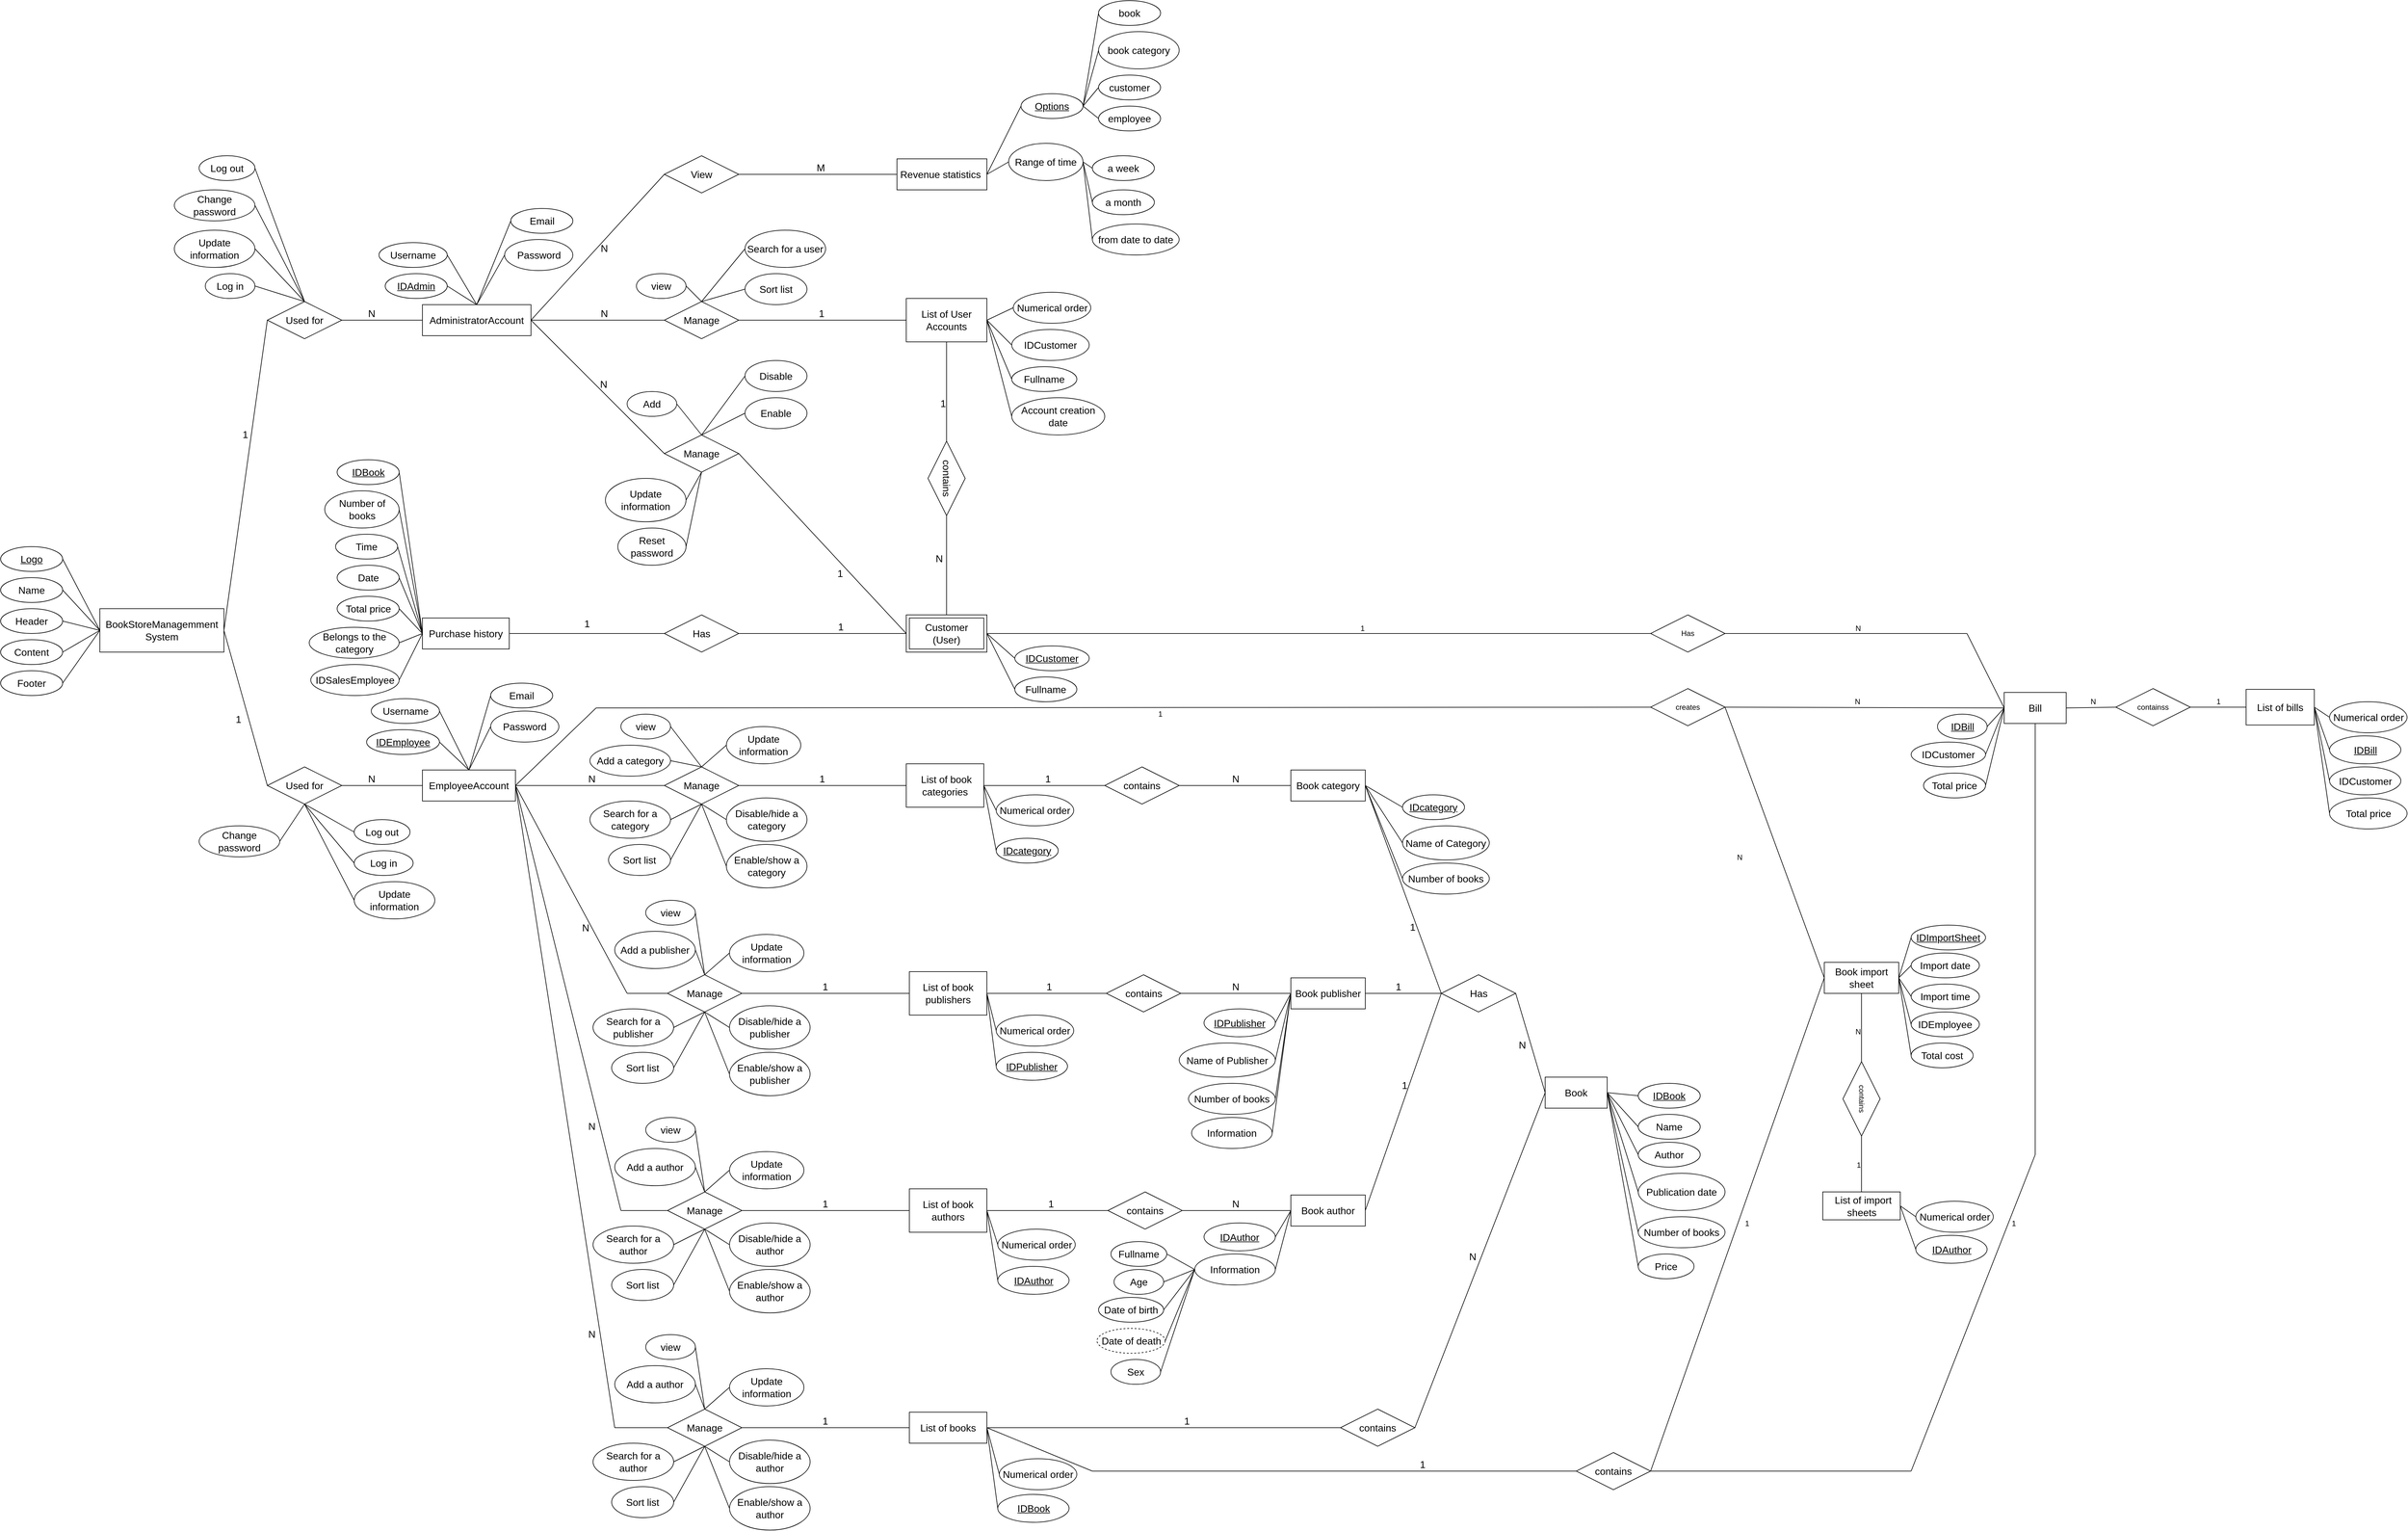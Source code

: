 <mxfile version="23.1.1" type="device">
  <diagram name="Trang-1" id="v9X9ZrAo8wuDWsqPdvZ8">
    <mxGraphModel dx="4500" dy="1897" grid="1" gridSize="10" guides="1" tooltips="1" connect="1" arrows="1" fold="1" page="0" pageScale="1" pageWidth="827" pageHeight="1169" math="0" shadow="0">
      <root>
        <mxCell id="0" />
        <mxCell id="1" parent="0" />
        <mxCell id="MoQPxjxc0kEaCH0tuq0D-7" value="AdministratorAccount" style="whiteSpace=wrap;html=1;align=center;fontSize=16;" parent="1" vertex="1">
          <mxGeometry x="-240" y="270" width="175" height="50" as="geometry" />
        </mxCell>
        <mxCell id="MoQPxjxc0kEaCH0tuq0D-9" value="List of User Accounts" style="whiteSpace=wrap;html=1;align=center;fontSize=16;" parent="1" vertex="1">
          <mxGeometry x="540" y="260" width="130" height="70" as="geometry" />
        </mxCell>
        <mxCell id="MoQPxjxc0kEaCH0tuq0D-10" value="Manage" style="shape=rhombus;perimeter=rhombusPerimeter;whiteSpace=wrap;html=1;align=center;fontSize=16;" parent="1" vertex="1">
          <mxGeometry x="150" y="265" width="120" height="60" as="geometry" />
        </mxCell>
        <mxCell id="MoQPxjxc0kEaCH0tuq0D-11" value="" style="endArrow=none;html=1;rounded=0;fontSize=12;startSize=8;endSize=8;curved=1;exitX=1;exitY=0.5;exitDx=0;exitDy=0;entryX=0;entryY=0.5;entryDx=0;entryDy=0;" parent="1" source="MoQPxjxc0kEaCH0tuq0D-7" target="MoQPxjxc0kEaCH0tuq0D-10" edge="1">
          <mxGeometry relative="1" as="geometry">
            <mxPoint x="10" y="294.5" as="sourcePoint" />
            <mxPoint x="170" y="294.5" as="targetPoint" />
          </mxGeometry>
        </mxCell>
        <mxCell id="MoQPxjxc0kEaCH0tuq0D-12" value="N" style="resizable=0;html=1;whiteSpace=wrap;align=right;verticalAlign=bottom;fontSize=16;" parent="MoQPxjxc0kEaCH0tuq0D-11" connectable="0" vertex="1">
          <mxGeometry x="1" relative="1" as="geometry">
            <mxPoint x="-90" as="offset" />
          </mxGeometry>
        </mxCell>
        <mxCell id="MoQPxjxc0kEaCH0tuq0D-13" value="" style="endArrow=none;html=1;rounded=0;fontSize=12;startSize=8;endSize=8;curved=1;entryX=0;entryY=0.5;entryDx=0;entryDy=0;exitX=1;exitY=0.5;exitDx=0;exitDy=0;" parent="1" source="MoQPxjxc0kEaCH0tuq0D-10" target="MoQPxjxc0kEaCH0tuq0D-9" edge="1">
          <mxGeometry relative="1" as="geometry">
            <mxPoint x="210.0" y="294.09" as="sourcePoint" />
            <mxPoint x="480" y="294.09" as="targetPoint" />
          </mxGeometry>
        </mxCell>
        <mxCell id="MoQPxjxc0kEaCH0tuq0D-14" value="1" style="resizable=0;html=1;whiteSpace=wrap;align=right;verticalAlign=bottom;fontSize=16;" parent="MoQPxjxc0kEaCH0tuq0D-13" connectable="0" vertex="1">
          <mxGeometry x="1" relative="1" as="geometry">
            <mxPoint x="-131" as="offset" />
          </mxGeometry>
        </mxCell>
        <mxCell id="MoQPxjxc0kEaCH0tuq0D-16" value="Log in" style="ellipse;whiteSpace=wrap;html=1;align=center;fontSize=16;" parent="1" vertex="1">
          <mxGeometry x="-590" y="220" width="80" height="40" as="geometry" />
        </mxCell>
        <mxCell id="MoQPxjxc0kEaCH0tuq0D-17" value="Log out" style="ellipse;whiteSpace=wrap;html=1;align=center;fontSize=16;" parent="1" vertex="1">
          <mxGeometry x="-600" y="30" width="90" height="40" as="geometry" />
        </mxCell>
        <mxCell id="MoQPxjxc0kEaCH0tuq0D-18" value="view" style="ellipse;whiteSpace=wrap;html=1;align=center;fontSize=16;" parent="1" vertex="1">
          <mxGeometry x="105" y="220" width="80" height="40" as="geometry" />
        </mxCell>
        <mxCell id="MoQPxjxc0kEaCH0tuq0D-19" value="Search for a user" style="ellipse;whiteSpace=wrap;html=1;align=center;fontSize=16;" parent="1" vertex="1">
          <mxGeometry x="280" y="150" width="130" height="60" as="geometry" />
        </mxCell>
        <mxCell id="MoQPxjxc0kEaCH0tuq0D-20" value="Sort list" style="ellipse;whiteSpace=wrap;html=1;align=center;fontSize=16;" parent="1" vertex="1">
          <mxGeometry x="280" y="220" width="100" height="50" as="geometry" />
        </mxCell>
        <mxCell id="MoQPxjxc0kEaCH0tuq0D-21" value="Add" style="ellipse;whiteSpace=wrap;html=1;align=center;fontSize=16;" parent="1" vertex="1">
          <mxGeometry x="90" y="410" width="80" height="40" as="geometry" />
        </mxCell>
        <mxCell id="MoQPxjxc0kEaCH0tuq0D-22" value="EmployeeAccount" style="whiteSpace=wrap;html=1;align=center;fontSize=16;" parent="1" vertex="1">
          <mxGeometry x="-240" y="1020" width="150" height="50" as="geometry" />
        </mxCell>
        <mxCell id="MoQPxjxc0kEaCH0tuq0D-29" value="Manage" style="shape=rhombus;perimeter=rhombusPerimeter;whiteSpace=wrap;html=1;align=center;fontSize=16;" parent="1" vertex="1">
          <mxGeometry x="150" y="480" width="120" height="60" as="geometry" />
        </mxCell>
        <mxCell id="MoQPxjxc0kEaCH0tuq0D-30" value="" style="endArrow=none;html=1;rounded=0;fontSize=12;startSize=8;endSize=8;curved=1;exitX=1;exitY=0.5;exitDx=0;exitDy=0;entryX=0;entryY=0.5;entryDx=0;entryDy=0;" parent="1" source="MoQPxjxc0kEaCH0tuq0D-7" target="MoQPxjxc0kEaCH0tuq0D-29" edge="1">
          <mxGeometry relative="1" as="geometry">
            <mxPoint x="-65" y="440" as="sourcePoint" />
            <mxPoint x="170" y="439.5" as="targetPoint" />
          </mxGeometry>
        </mxCell>
        <mxCell id="MoQPxjxc0kEaCH0tuq0D-31" value="N" style="resizable=0;html=1;whiteSpace=wrap;align=right;verticalAlign=bottom;fontSize=16;" parent="MoQPxjxc0kEaCH0tuq0D-30" connectable="0" vertex="1">
          <mxGeometry x="1" relative="1" as="geometry">
            <mxPoint x="-90" y="-100" as="offset" />
          </mxGeometry>
        </mxCell>
        <mxCell id="MoQPxjxc0kEaCH0tuq0D-32" value="" style="endArrow=none;html=1;rounded=0;fontSize=12;startSize=8;endSize=8;curved=1;exitX=1;exitY=0.5;exitDx=0;exitDy=0;entryX=0;entryY=0.5;entryDx=0;entryDy=0;" parent="1" source="MoQPxjxc0kEaCH0tuq0D-29" target="gzQTVmxqFmnyjNceLkpb-125" edge="1">
          <mxGeometry relative="1" as="geometry">
            <mxPoint x="210.0" y="439.09" as="sourcePoint" />
            <mxPoint x="490" y="790" as="targetPoint" />
          </mxGeometry>
        </mxCell>
        <mxCell id="MoQPxjxc0kEaCH0tuq0D-33" value="1" style="resizable=0;html=1;whiteSpace=wrap;align=right;verticalAlign=bottom;fontSize=16;" parent="MoQPxjxc0kEaCH0tuq0D-32" connectable="0" vertex="1">
          <mxGeometry x="1" relative="1" as="geometry">
            <mxPoint x="-100" y="-85" as="offset" />
          </mxGeometry>
        </mxCell>
        <mxCell id="MoQPxjxc0kEaCH0tuq0D-34" value="contains" style="shape=rhombus;perimeter=rhombusPerimeter;whiteSpace=wrap;html=1;align=center;fontSize=16;rotation=90;" parent="1" vertex="1">
          <mxGeometry x="545" y="520" width="120" height="60" as="geometry" />
        </mxCell>
        <mxCell id="MoQPxjxc0kEaCH0tuq0D-35" value="" style="endArrow=none;html=1;rounded=0;fontSize=12;startSize=8;endSize=8;curved=1;exitX=1;exitY=0.5;exitDx=0;exitDy=0;entryX=0.5;entryY=0;entryDx=0;entryDy=0;" parent="1" source="MoQPxjxc0kEaCH0tuq0D-34" target="gzQTVmxqFmnyjNceLkpb-125" edge="1">
          <mxGeometry relative="1" as="geometry">
            <mxPoint x="-55" y="305" as="sourcePoint" />
            <mxPoint x="605" y="780" as="targetPoint" />
          </mxGeometry>
        </mxCell>
        <mxCell id="MoQPxjxc0kEaCH0tuq0D-36" value="N" style="resizable=0;html=1;whiteSpace=wrap;align=right;verticalAlign=bottom;fontSize=16;" parent="MoQPxjxc0kEaCH0tuq0D-35" connectable="0" vertex="1">
          <mxGeometry x="1" relative="1" as="geometry">
            <mxPoint x="-5" y="-80" as="offset" />
          </mxGeometry>
        </mxCell>
        <mxCell id="MoQPxjxc0kEaCH0tuq0D-37" value="" style="endArrow=none;html=1;rounded=0;fontSize=12;startSize=8;endSize=8;curved=1;entryX=0;entryY=0.5;entryDx=0;entryDy=0;exitX=0.5;exitY=1;exitDx=0;exitDy=0;" parent="1" source="MoQPxjxc0kEaCH0tuq0D-9" target="MoQPxjxc0kEaCH0tuq0D-34" edge="1">
          <mxGeometry relative="1" as="geometry">
            <mxPoint x="280" y="305" as="sourcePoint" />
            <mxPoint x="550" y="305" as="targetPoint" />
          </mxGeometry>
        </mxCell>
        <mxCell id="MoQPxjxc0kEaCH0tuq0D-38" value="1" style="resizable=0;html=1;whiteSpace=wrap;align=right;verticalAlign=bottom;fontSize=16;" parent="MoQPxjxc0kEaCH0tuq0D-37" connectable="0" vertex="1">
          <mxGeometry x="1" relative="1" as="geometry">
            <mxPoint y="-50" as="offset" />
          </mxGeometry>
        </mxCell>
        <mxCell id="MoQPxjxc0kEaCH0tuq0D-39" value="Disable" style="ellipse;whiteSpace=wrap;html=1;align=center;fontSize=16;" parent="1" vertex="1">
          <mxGeometry x="280" y="360" width="100" height="50" as="geometry" />
        </mxCell>
        <mxCell id="MoQPxjxc0kEaCH0tuq0D-40" value="Enable" style="ellipse;whiteSpace=wrap;html=1;align=center;fontSize=16;" parent="1" vertex="1">
          <mxGeometry x="280" y="420" width="100" height="50" as="geometry" />
        </mxCell>
        <mxCell id="MoQPxjxc0kEaCH0tuq0D-41" value="Reset password" style="ellipse;whiteSpace=wrap;html=1;align=center;fontSize=16;" parent="1" vertex="1">
          <mxGeometry x="75" y="630" width="110" height="60" as="geometry" />
        </mxCell>
        <mxCell id="MoQPxjxc0kEaCH0tuq0D-42" value="Update information" style="ellipse;whiteSpace=wrap;html=1;align=center;fontSize=16;" parent="1" vertex="1">
          <mxGeometry x="55" y="550" width="130" height="70" as="geometry" />
        </mxCell>
        <mxCell id="MoQPxjxc0kEaCH0tuq0D-43" value="" style="endArrow=none;html=1;rounded=0;fontSize=12;startSize=8;endSize=8;curved=1;entryX=1;entryY=0.5;entryDx=0;entryDy=0;exitX=0.5;exitY=0;exitDx=0;exitDy=0;" parent="1" source="MoQPxjxc0kEaCH0tuq0D-10" target="MoQPxjxc0kEaCH0tuq0D-18" edge="1">
          <mxGeometry relative="1" as="geometry">
            <mxPoint x="-60" y="400" as="sourcePoint" />
            <mxPoint x="100" y="400" as="targetPoint" />
          </mxGeometry>
        </mxCell>
        <mxCell id="MoQPxjxc0kEaCH0tuq0D-44" value="" style="endArrow=none;html=1;rounded=0;fontSize=12;startSize=8;endSize=8;curved=1;entryX=0;entryY=0.5;entryDx=0;entryDy=0;exitX=0.5;exitY=0;exitDx=0;exitDy=0;" parent="1" source="MoQPxjxc0kEaCH0tuq0D-10" target="MoQPxjxc0kEaCH0tuq0D-19" edge="1">
          <mxGeometry relative="1" as="geometry">
            <mxPoint x="-60" y="400" as="sourcePoint" />
            <mxPoint x="100" y="400" as="targetPoint" />
          </mxGeometry>
        </mxCell>
        <mxCell id="MoQPxjxc0kEaCH0tuq0D-45" value="" style="endArrow=none;html=1;rounded=0;fontSize=12;startSize=8;endSize=8;curved=1;entryX=0;entryY=0.5;entryDx=0;entryDy=0;exitX=0.5;exitY=0;exitDx=0;exitDy=0;" parent="1" source="MoQPxjxc0kEaCH0tuq0D-10" target="MoQPxjxc0kEaCH0tuq0D-20" edge="1">
          <mxGeometry relative="1" as="geometry">
            <mxPoint x="-60" y="400" as="sourcePoint" />
            <mxPoint x="100" y="400" as="targetPoint" />
          </mxGeometry>
        </mxCell>
        <mxCell id="MoQPxjxc0kEaCH0tuq0D-46" value="" style="endArrow=none;html=1;rounded=0;fontSize=12;startSize=8;endSize=8;curved=1;entryX=0.5;entryY=0;entryDx=0;entryDy=0;exitX=1;exitY=0.5;exitDx=0;exitDy=0;" parent="1" source="MoQPxjxc0kEaCH0tuq0D-21" target="MoQPxjxc0kEaCH0tuq0D-29" edge="1">
          <mxGeometry relative="1" as="geometry">
            <mxPoint x="-60" y="480" as="sourcePoint" />
            <mxPoint x="100" y="480" as="targetPoint" />
          </mxGeometry>
        </mxCell>
        <mxCell id="MoQPxjxc0kEaCH0tuq0D-47" value="" style="endArrow=none;html=1;rounded=0;fontSize=12;startSize=8;endSize=8;curved=1;entryX=0;entryY=0.5;entryDx=0;entryDy=0;exitX=0.5;exitY=0;exitDx=0;exitDy=0;" parent="1" source="MoQPxjxc0kEaCH0tuq0D-29" target="MoQPxjxc0kEaCH0tuq0D-39" edge="1">
          <mxGeometry relative="1" as="geometry">
            <mxPoint x="-60" y="480" as="sourcePoint" />
            <mxPoint x="100" y="480" as="targetPoint" />
          </mxGeometry>
        </mxCell>
        <mxCell id="MoQPxjxc0kEaCH0tuq0D-48" value="" style="endArrow=none;html=1;rounded=0;fontSize=12;startSize=8;endSize=8;curved=1;entryX=0;entryY=0.5;entryDx=0;entryDy=0;exitX=0.5;exitY=0;exitDx=0;exitDy=0;" parent="1" source="MoQPxjxc0kEaCH0tuq0D-29" target="MoQPxjxc0kEaCH0tuq0D-40" edge="1">
          <mxGeometry relative="1" as="geometry">
            <mxPoint x="-60" y="480" as="sourcePoint" />
            <mxPoint x="100" y="480" as="targetPoint" />
          </mxGeometry>
        </mxCell>
        <mxCell id="MoQPxjxc0kEaCH0tuq0D-49" value="" style="endArrow=none;html=1;rounded=0;fontSize=12;startSize=8;endSize=8;curved=1;entryX=0.5;entryY=1;entryDx=0;entryDy=0;exitX=1;exitY=0.5;exitDx=0;exitDy=0;" parent="1" source="MoQPxjxc0kEaCH0tuq0D-41" target="MoQPxjxc0kEaCH0tuq0D-29" edge="1">
          <mxGeometry relative="1" as="geometry">
            <mxPoint x="-10" y="550" as="sourcePoint" />
            <mxPoint x="150" y="550" as="targetPoint" />
          </mxGeometry>
        </mxCell>
        <mxCell id="MoQPxjxc0kEaCH0tuq0D-50" value="" style="endArrow=none;html=1;rounded=0;fontSize=12;startSize=8;endSize=8;curved=1;exitX=1;exitY=0.5;exitDx=0;exitDy=0;" parent="1" source="MoQPxjxc0kEaCH0tuq0D-42" edge="1">
          <mxGeometry relative="1" as="geometry">
            <mxPoint x="-10" y="550" as="sourcePoint" />
            <mxPoint x="210" y="540" as="targetPoint" />
          </mxGeometry>
        </mxCell>
        <mxCell id="gzQTVmxqFmnyjNceLkpb-1" value="BookStoreManagemment&lt;br&gt;System" style="whiteSpace=wrap;html=1;align=center;fontSize=16;" parent="1" vertex="1">
          <mxGeometry x="-760" y="760" width="200" height="70" as="geometry" />
        </mxCell>
        <mxCell id="gzQTVmxqFmnyjNceLkpb-3" value="Used for" style="shape=rhombus;perimeter=rhombusPerimeter;whiteSpace=wrap;html=1;align=center;fontSize=16;" parent="1" vertex="1">
          <mxGeometry x="-490" y="265" width="120" height="60" as="geometry" />
        </mxCell>
        <mxCell id="gzQTVmxqFmnyjNceLkpb-6" value="" style="endArrow=none;html=1;rounded=0;fontSize=12;startSize=8;endSize=8;curved=1;exitX=1;exitY=0.5;exitDx=0;exitDy=0;entryX=0;entryY=0.5;entryDx=0;entryDy=0;" parent="1" source="gzQTVmxqFmnyjNceLkpb-1" target="gzQTVmxqFmnyjNceLkpb-3" edge="1">
          <mxGeometry relative="1" as="geometry">
            <mxPoint x="-630" y="289.17" as="sourcePoint" />
            <mxPoint x="-470" y="289.17" as="targetPoint" />
          </mxGeometry>
        </mxCell>
        <mxCell id="gzQTVmxqFmnyjNceLkpb-7" value="1" style="resizable=0;html=1;whiteSpace=wrap;align=right;verticalAlign=bottom;fontSize=16;" parent="gzQTVmxqFmnyjNceLkpb-6" connectable="0" vertex="1">
          <mxGeometry x="1" relative="1" as="geometry">
            <mxPoint x="-30" y="196" as="offset" />
          </mxGeometry>
        </mxCell>
        <mxCell id="gzQTVmxqFmnyjNceLkpb-8" value="" style="endArrow=none;html=1;rounded=0;fontSize=12;startSize=8;endSize=8;curved=1;exitX=1;exitY=0.5;exitDx=0;exitDy=0;entryX=0;entryY=0.5;entryDx=0;entryDy=0;" parent="1" source="gzQTVmxqFmnyjNceLkpb-3" target="MoQPxjxc0kEaCH0tuq0D-7" edge="1">
          <mxGeometry relative="1" as="geometry">
            <mxPoint x="-370" y="294.58" as="sourcePoint" />
            <mxPoint x="-210" y="294.58" as="targetPoint" />
          </mxGeometry>
        </mxCell>
        <mxCell id="gzQTVmxqFmnyjNceLkpb-9" value="N" style="resizable=0;html=1;whiteSpace=wrap;align=right;verticalAlign=bottom;fontSize=16;" parent="gzQTVmxqFmnyjNceLkpb-8" connectable="0" vertex="1">
          <mxGeometry x="1" relative="1" as="geometry">
            <mxPoint x="-75" as="offset" />
          </mxGeometry>
        </mxCell>
        <mxCell id="gzQTVmxqFmnyjNceLkpb-11" value="Update information" style="ellipse;whiteSpace=wrap;html=1;align=center;fontSize=16;" parent="1" vertex="1">
          <mxGeometry x="-640" y="150" width="130" height="60" as="geometry" />
        </mxCell>
        <mxCell id="gzQTVmxqFmnyjNceLkpb-12" value="Change password" style="ellipse;whiteSpace=wrap;html=1;align=center;fontSize=16;" parent="1" vertex="1">
          <mxGeometry x="-640" y="85" width="130" height="50" as="geometry" />
        </mxCell>
        <mxCell id="gzQTVmxqFmnyjNceLkpb-13" value="" style="endArrow=none;html=1;rounded=0;fontSize=12;startSize=8;endSize=8;curved=1;exitX=1;exitY=0.5;exitDx=0;exitDy=0;entryX=0.5;entryY=0;entryDx=0;entryDy=0;" parent="1" source="MoQPxjxc0kEaCH0tuq0D-16" target="gzQTVmxqFmnyjNceLkpb-3" edge="1">
          <mxGeometry relative="1" as="geometry">
            <mxPoint x="-380" y="350" as="sourcePoint" />
            <mxPoint x="-220" y="350" as="targetPoint" />
          </mxGeometry>
        </mxCell>
        <mxCell id="gzQTVmxqFmnyjNceLkpb-14" value="" style="endArrow=none;html=1;rounded=0;fontSize=12;startSize=8;endSize=8;curved=1;exitX=1;exitY=0.5;exitDx=0;exitDy=0;entryX=0.5;entryY=0;entryDx=0;entryDy=0;" parent="1" source="gzQTVmxqFmnyjNceLkpb-11" target="gzQTVmxqFmnyjNceLkpb-3" edge="1">
          <mxGeometry relative="1" as="geometry">
            <mxPoint x="-500" y="250" as="sourcePoint" />
            <mxPoint x="-400" y="250" as="targetPoint" />
          </mxGeometry>
        </mxCell>
        <mxCell id="gzQTVmxqFmnyjNceLkpb-15" value="" style="endArrow=none;html=1;rounded=0;fontSize=12;startSize=8;endSize=8;curved=1;exitX=1;exitY=0.5;exitDx=0;exitDy=0;entryX=0.5;entryY=0;entryDx=0;entryDy=0;" parent="1" source="gzQTVmxqFmnyjNceLkpb-12" target="gzQTVmxqFmnyjNceLkpb-3" edge="1">
          <mxGeometry relative="1" as="geometry">
            <mxPoint x="-439" y="221" as="sourcePoint" />
            <mxPoint x="-390" y="260" as="targetPoint" />
          </mxGeometry>
        </mxCell>
        <mxCell id="gzQTVmxqFmnyjNceLkpb-16" value="" style="endArrow=none;html=1;rounded=0;fontSize=12;startSize=8;endSize=8;curved=1;exitX=1;exitY=0.5;exitDx=0;exitDy=0;entryX=0.5;entryY=0;entryDx=0;entryDy=0;" parent="1" source="MoQPxjxc0kEaCH0tuq0D-17" target="gzQTVmxqFmnyjNceLkpb-3" edge="1">
          <mxGeometry relative="1" as="geometry">
            <mxPoint x="-371" y="203" as="sourcePoint" />
            <mxPoint x="-440" y="270" as="targetPoint" />
          </mxGeometry>
        </mxCell>
        <mxCell id="gzQTVmxqFmnyjNceLkpb-17" value="Log in" style="ellipse;whiteSpace=wrap;html=1;align=center;fontSize=16;" parent="1" vertex="1">
          <mxGeometry x="-350" y="1150" width="95" height="40" as="geometry" />
        </mxCell>
        <mxCell id="gzQTVmxqFmnyjNceLkpb-18" value="Log out" style="ellipse;whiteSpace=wrap;html=1;align=center;fontSize=16;" parent="1" vertex="1">
          <mxGeometry x="-350" y="1100" width="90" height="40" as="geometry" />
        </mxCell>
        <mxCell id="gzQTVmxqFmnyjNceLkpb-19" value="Used for" style="shape=rhombus;perimeter=rhombusPerimeter;whiteSpace=wrap;html=1;align=center;fontSize=16;" parent="1" vertex="1">
          <mxGeometry x="-490" y="1015" width="120" height="60" as="geometry" />
        </mxCell>
        <mxCell id="gzQTVmxqFmnyjNceLkpb-20" value="" style="endArrow=none;html=1;rounded=0;fontSize=12;startSize=8;endSize=8;curved=1;entryX=0;entryY=0.5;entryDx=0;entryDy=0;exitX=1;exitY=0.5;exitDx=0;exitDy=0;" parent="1" source="gzQTVmxqFmnyjNceLkpb-1" target="gzQTVmxqFmnyjNceLkpb-19" edge="1">
          <mxGeometry relative="1" as="geometry">
            <mxPoint x="-500" y="795" as="sourcePoint" />
            <mxPoint x="-470" y="1039.17" as="targetPoint" />
          </mxGeometry>
        </mxCell>
        <mxCell id="gzQTVmxqFmnyjNceLkpb-21" value="1" style="resizable=0;html=1;whiteSpace=wrap;align=right;verticalAlign=bottom;fontSize=16;" parent="gzQTVmxqFmnyjNceLkpb-20" connectable="0" vertex="1">
          <mxGeometry x="1" relative="1" as="geometry">
            <mxPoint x="-40" y="-95" as="offset" />
          </mxGeometry>
        </mxCell>
        <mxCell id="gzQTVmxqFmnyjNceLkpb-22" value="" style="endArrow=none;html=1;rounded=0;fontSize=12;startSize=8;endSize=8;curved=1;exitX=1;exitY=0.5;exitDx=0;exitDy=0;entryX=0;entryY=0.5;entryDx=0;entryDy=0;" parent="1" source="gzQTVmxqFmnyjNceLkpb-19" target="MoQPxjxc0kEaCH0tuq0D-22" edge="1">
          <mxGeometry relative="1" as="geometry">
            <mxPoint x="-370" y="1044.58" as="sourcePoint" />
            <mxPoint x="-240" y="1045" as="targetPoint" />
          </mxGeometry>
        </mxCell>
        <mxCell id="gzQTVmxqFmnyjNceLkpb-23" value="N" style="resizable=0;html=1;whiteSpace=wrap;align=right;verticalAlign=bottom;fontSize=16;" parent="gzQTVmxqFmnyjNceLkpb-22" connectable="0" vertex="1">
          <mxGeometry x="1" relative="1" as="geometry">
            <mxPoint x="-75" as="offset" />
          </mxGeometry>
        </mxCell>
        <mxCell id="gzQTVmxqFmnyjNceLkpb-24" value="Update information" style="ellipse;whiteSpace=wrap;html=1;align=center;fontSize=16;" parent="1" vertex="1">
          <mxGeometry x="-350" y="1200" width="130" height="60" as="geometry" />
        </mxCell>
        <mxCell id="gzQTVmxqFmnyjNceLkpb-25" value="Change password" style="ellipse;whiteSpace=wrap;html=1;align=center;fontSize=16;" parent="1" vertex="1">
          <mxGeometry x="-600" y="1110" width="130" height="50" as="geometry" />
        </mxCell>
        <mxCell id="gzQTVmxqFmnyjNceLkpb-26" value="" style="endArrow=none;html=1;rounded=0;fontSize=12;startSize=8;endSize=8;curved=1;exitX=0;exitY=0.5;exitDx=0;exitDy=0;entryX=0.5;entryY=1;entryDx=0;entryDy=0;" parent="1" source="gzQTVmxqFmnyjNceLkpb-17" target="gzQTVmxqFmnyjNceLkpb-19" edge="1">
          <mxGeometry relative="1" as="geometry">
            <mxPoint x="-380" y="1100" as="sourcePoint" />
            <mxPoint x="-220" y="1100" as="targetPoint" />
          </mxGeometry>
        </mxCell>
        <mxCell id="gzQTVmxqFmnyjNceLkpb-27" value="" style="endArrow=none;html=1;rounded=0;fontSize=12;startSize=8;endSize=8;curved=1;exitX=0;exitY=0.5;exitDx=0;exitDy=0;entryX=0.5;entryY=1;entryDx=0;entryDy=0;" parent="1" source="gzQTVmxqFmnyjNceLkpb-24" target="gzQTVmxqFmnyjNceLkpb-19" edge="1">
          <mxGeometry relative="1" as="geometry">
            <mxPoint x="-500" y="1000" as="sourcePoint" />
            <mxPoint x="-400" y="1000" as="targetPoint" />
          </mxGeometry>
        </mxCell>
        <mxCell id="gzQTVmxqFmnyjNceLkpb-28" value="" style="endArrow=none;html=1;rounded=0;fontSize=12;startSize=8;endSize=8;curved=1;exitX=1;exitY=0.5;exitDx=0;exitDy=0;entryX=0.5;entryY=1;entryDx=0;entryDy=0;" parent="1" source="gzQTVmxqFmnyjNceLkpb-25" target="gzQTVmxqFmnyjNceLkpb-19" edge="1">
          <mxGeometry relative="1" as="geometry">
            <mxPoint x="-439" y="971" as="sourcePoint" />
            <mxPoint x="-390" y="1010" as="targetPoint" />
          </mxGeometry>
        </mxCell>
        <mxCell id="gzQTVmxqFmnyjNceLkpb-29" value="" style="endArrow=none;html=1;rounded=0;fontSize=12;startSize=8;endSize=8;curved=1;exitX=0;exitY=0.5;exitDx=0;exitDy=0;entryX=0.5;entryY=1;entryDx=0;entryDy=0;" parent="1" source="gzQTVmxqFmnyjNceLkpb-18" target="gzQTVmxqFmnyjNceLkpb-19" edge="1">
          <mxGeometry relative="1" as="geometry">
            <mxPoint x="-371" y="953" as="sourcePoint" />
            <mxPoint x="-440" y="1020" as="targetPoint" />
          </mxGeometry>
        </mxCell>
        <mxCell id="gzQTVmxqFmnyjNceLkpb-31" value="&lt;u&gt;IDAdmin&lt;/u&gt;" style="ellipse;whiteSpace=wrap;html=1;align=center;fontSize=16;" parent="1" vertex="1">
          <mxGeometry x="-300" y="220" width="100" height="40" as="geometry" />
        </mxCell>
        <mxCell id="gzQTVmxqFmnyjNceLkpb-32" value="Username" style="ellipse;whiteSpace=wrap;html=1;align=center;fontSize=16;" parent="1" vertex="1">
          <mxGeometry x="-310" y="170" width="110" height="40" as="geometry" />
        </mxCell>
        <mxCell id="gzQTVmxqFmnyjNceLkpb-33" value="Email" style="ellipse;whiteSpace=wrap;html=1;align=center;fontSize=16;" parent="1" vertex="1">
          <mxGeometry x="-97.5" y="115" width="100" height="40" as="geometry" />
        </mxCell>
        <mxCell id="gzQTVmxqFmnyjNceLkpb-34" value="Password" style="ellipse;whiteSpace=wrap;html=1;align=center;fontSize=16;" parent="1" vertex="1">
          <mxGeometry x="-107.5" y="165" width="110" height="50" as="geometry" />
        </mxCell>
        <mxCell id="gzQTVmxqFmnyjNceLkpb-35" value="" style="endArrow=none;html=1;rounded=0;fontSize=12;startSize=8;endSize=8;curved=1;exitX=0.5;exitY=0;exitDx=0;exitDy=0;entryX=0;entryY=0.5;entryDx=0;entryDy=0;" parent="1" source="MoQPxjxc0kEaCH0tuq0D-7" target="gzQTVmxqFmnyjNceLkpb-34" edge="1">
          <mxGeometry relative="1" as="geometry">
            <mxPoint x="-140" y="230" as="sourcePoint" />
            <mxPoint x="30" y="210" as="targetPoint" />
          </mxGeometry>
        </mxCell>
        <mxCell id="gzQTVmxqFmnyjNceLkpb-36" value="" style="endArrow=none;html=1;rounded=0;fontSize=12;startSize=8;endSize=8;curved=1;exitX=0.5;exitY=0;exitDx=0;exitDy=0;entryX=0;entryY=0.5;entryDx=0;entryDy=0;" parent="1" source="MoQPxjxc0kEaCH0tuq0D-7" target="gzQTVmxqFmnyjNceLkpb-33" edge="1">
          <mxGeometry relative="1" as="geometry">
            <mxPoint x="-142" y="280" as="sourcePoint" />
            <mxPoint x="-70" y="220" as="targetPoint" />
          </mxGeometry>
        </mxCell>
        <mxCell id="gzQTVmxqFmnyjNceLkpb-37" value="" style="endArrow=none;html=1;rounded=0;fontSize=12;startSize=8;endSize=8;curved=1;exitX=0.5;exitY=0;exitDx=0;exitDy=0;entryX=1;entryY=0.5;entryDx=0;entryDy=0;" parent="1" source="MoQPxjxc0kEaCH0tuq0D-7" target="gzQTVmxqFmnyjNceLkpb-32" edge="1">
          <mxGeometry relative="1" as="geometry">
            <mxPoint x="-132" y="290" as="sourcePoint" />
            <mxPoint x="-60" y="230" as="targetPoint" />
          </mxGeometry>
        </mxCell>
        <mxCell id="gzQTVmxqFmnyjNceLkpb-38" value="" style="endArrow=none;html=1;rounded=0;fontSize=12;startSize=8;endSize=8;curved=1;exitX=0.5;exitY=0;exitDx=0;exitDy=0;entryX=1;entryY=0.5;entryDx=0;entryDy=0;" parent="1" source="MoQPxjxc0kEaCH0tuq0D-7" target="gzQTVmxqFmnyjNceLkpb-31" edge="1">
          <mxGeometry relative="1" as="geometry">
            <mxPoint x="-122" y="300" as="sourcePoint" />
            <mxPoint x="-50" y="240" as="targetPoint" />
          </mxGeometry>
        </mxCell>
        <mxCell id="gzQTVmxqFmnyjNceLkpb-39" value="&lt;u&gt;IDEmployee&lt;/u&gt;" style="ellipse;whiteSpace=wrap;html=1;align=center;fontSize=16;" parent="1" vertex="1">
          <mxGeometry x="-330" y="955" width="117.5" height="40" as="geometry" />
        </mxCell>
        <mxCell id="gzQTVmxqFmnyjNceLkpb-40" value="Username" style="ellipse;whiteSpace=wrap;html=1;align=center;fontSize=16;" parent="1" vertex="1">
          <mxGeometry x="-322.5" y="905" width="110" height="40" as="geometry" />
        </mxCell>
        <mxCell id="gzQTVmxqFmnyjNceLkpb-41" value="Email" style="ellipse;whiteSpace=wrap;html=1;align=center;fontSize=16;" parent="1" vertex="1">
          <mxGeometry x="-130" y="880" width="100" height="40" as="geometry" />
        </mxCell>
        <mxCell id="gzQTVmxqFmnyjNceLkpb-42" value="Password" style="ellipse;whiteSpace=wrap;html=1;align=center;fontSize=16;" parent="1" vertex="1">
          <mxGeometry x="-130" y="925" width="110" height="50" as="geometry" />
        </mxCell>
        <mxCell id="gzQTVmxqFmnyjNceLkpb-43" value="" style="endArrow=none;html=1;rounded=0;fontSize=12;startSize=8;endSize=8;curved=1;entryX=0;entryY=0.5;entryDx=0;entryDy=0;exitX=0.5;exitY=0;exitDx=0;exitDy=0;" parent="1" source="MoQPxjxc0kEaCH0tuq0D-22" target="gzQTVmxqFmnyjNceLkpb-42" edge="1">
          <mxGeometry relative="1" as="geometry">
            <mxPoint x="-380" y="940" as="sourcePoint" />
            <mxPoint x="-220" y="940" as="targetPoint" />
          </mxGeometry>
        </mxCell>
        <mxCell id="gzQTVmxqFmnyjNceLkpb-44" value="" style="endArrow=none;html=1;rounded=0;fontSize=12;startSize=8;endSize=8;curved=1;entryX=0;entryY=0.5;entryDx=0;entryDy=0;exitX=0.5;exitY=0;exitDx=0;exitDy=0;fontStyle=1" parent="1" source="MoQPxjxc0kEaCH0tuq0D-22" target="gzQTVmxqFmnyjNceLkpb-41" edge="1">
          <mxGeometry relative="1" as="geometry">
            <mxPoint x="-380" y="940" as="sourcePoint" />
            <mxPoint x="-220" y="940" as="targetPoint" />
          </mxGeometry>
        </mxCell>
        <mxCell id="gzQTVmxqFmnyjNceLkpb-49" value="" style="endArrow=none;html=1;rounded=0;fontSize=12;startSize=8;endSize=8;curved=1;entryX=1;entryY=0.5;entryDx=0;entryDy=0;fontStyle=1;exitX=0.5;exitY=0;exitDx=0;exitDy=0;" parent="1" source="MoQPxjxc0kEaCH0tuq0D-22" target="gzQTVmxqFmnyjNceLkpb-40" edge="1">
          <mxGeometry relative="1" as="geometry">
            <mxPoint x="-130" y="990" as="sourcePoint" />
            <mxPoint x="-122" y="930" as="targetPoint" />
          </mxGeometry>
        </mxCell>
        <mxCell id="gzQTVmxqFmnyjNceLkpb-50" value="" style="endArrow=none;html=1;rounded=0;fontSize=12;startSize=8;endSize=8;curved=1;entryX=1;entryY=0.5;entryDx=0;entryDy=0;exitX=0.5;exitY=0;exitDx=0;exitDy=0;" parent="1" source="MoQPxjxc0kEaCH0tuq0D-22" target="gzQTVmxqFmnyjNceLkpb-39" edge="1">
          <mxGeometry relative="1" as="geometry">
            <mxPoint x="-145" y="1040" as="sourcePoint" />
            <mxPoint x="-112" y="940" as="targetPoint" />
          </mxGeometry>
        </mxCell>
        <mxCell id="gzQTVmxqFmnyjNceLkpb-51" value="Revenue statistics&amp;nbsp;" style="whiteSpace=wrap;html=1;align=center;fontSize=16;" parent="1" vertex="1">
          <mxGeometry x="525" y="35" width="145" height="50" as="geometry" />
        </mxCell>
        <mxCell id="gzQTVmxqFmnyjNceLkpb-52" value="View" style="shape=rhombus;perimeter=rhombusPerimeter;whiteSpace=wrap;html=1;align=center;fontSize=16;" parent="1" vertex="1">
          <mxGeometry x="150" y="30" width="120" height="60" as="geometry" />
        </mxCell>
        <mxCell id="gzQTVmxqFmnyjNceLkpb-53" value="" style="endArrow=none;html=1;rounded=0;fontSize=12;startSize=8;endSize=8;curved=1;exitX=1;exitY=0.5;exitDx=0;exitDy=0;entryX=0;entryY=0.5;entryDx=0;entryDy=0;" parent="1" source="gzQTVmxqFmnyjNceLkpb-52" target="gzQTVmxqFmnyjNceLkpb-51" edge="1">
          <mxGeometry relative="1" as="geometry">
            <mxPoint x="270" y="-20.91" as="sourcePoint" />
            <mxPoint x="485" y="-20.91" as="targetPoint" />
          </mxGeometry>
        </mxCell>
        <object label="M" id="gzQTVmxqFmnyjNceLkpb-54">
          <mxCell style="resizable=0;html=1;whiteSpace=wrap;align=right;verticalAlign=bottom;fontSize=16;" parent="gzQTVmxqFmnyjNceLkpb-53" connectable="0" vertex="1">
            <mxGeometry x="1" relative="1" as="geometry">
              <mxPoint x="-115" as="offset" />
            </mxGeometry>
          </mxCell>
        </object>
        <mxCell id="gzQTVmxqFmnyjNceLkpb-55" value="" style="endArrow=none;html=1;rounded=0;fontSize=12;startSize=8;endSize=8;curved=1;exitX=1;exitY=0.5;exitDx=0;exitDy=0;entryX=0;entryY=0.5;entryDx=0;entryDy=0;" parent="1" source="MoQPxjxc0kEaCH0tuq0D-7" target="gzQTVmxqFmnyjNceLkpb-52" edge="1">
          <mxGeometry relative="1" as="geometry">
            <mxPoint x="280" y="-5" as="sourcePoint" />
            <mxPoint x="530" y="-5" as="targetPoint" />
          </mxGeometry>
        </mxCell>
        <mxCell id="gzQTVmxqFmnyjNceLkpb-56" value="N" style="resizable=0;html=1;whiteSpace=wrap;align=right;verticalAlign=bottom;fontSize=16;" parent="gzQTVmxqFmnyjNceLkpb-55" connectable="0" vertex="1">
          <mxGeometry x="1" relative="1" as="geometry">
            <mxPoint x="-89" y="130" as="offset" />
          </mxGeometry>
        </mxCell>
        <mxCell id="gzQTVmxqFmnyjNceLkpb-60" value="" style="endArrow=none;html=1;rounded=0;fontSize=12;startSize=8;endSize=8;curved=1;entryX=0;entryY=0.5;entryDx=0;entryDy=0;exitX=1;exitY=0.5;exitDx=0;exitDy=0;" parent="1" source="gzQTVmxqFmnyjNceLkpb-51" target="gzQTVmxqFmnyjNceLkpb-66" edge="1">
          <mxGeometry relative="1" as="geometry">
            <mxPoint x="440" y="-60" as="sourcePoint" />
            <mxPoint x="720" y="-50" as="targetPoint" />
          </mxGeometry>
        </mxCell>
        <mxCell id="gzQTVmxqFmnyjNceLkpb-61" value="" style="endArrow=none;html=1;rounded=0;fontSize=12;startSize=8;endSize=8;curved=1;entryX=0;entryY=0.5;entryDx=0;entryDy=0;exitX=1;exitY=0.5;exitDx=0;exitDy=0;" parent="1" source="gzQTVmxqFmnyjNceLkpb-51" target="gzQTVmxqFmnyjNceLkpb-67" edge="1">
          <mxGeometry relative="1" as="geometry">
            <mxPoint x="750" y="170" as="sourcePoint" />
            <mxPoint x="720" y="27.5" as="targetPoint" />
          </mxGeometry>
        </mxCell>
        <mxCell id="gzQTVmxqFmnyjNceLkpb-62" value="book" style="ellipse;whiteSpace=wrap;html=1;align=center;fontSize=16;" parent="1" vertex="1">
          <mxGeometry x="850" y="-220" width="100" height="40" as="geometry" />
        </mxCell>
        <mxCell id="gzQTVmxqFmnyjNceLkpb-63" value="book category" style="ellipse;whiteSpace=wrap;html=1;align=center;fontSize=16;" parent="1" vertex="1">
          <mxGeometry x="850" y="-170" width="130" height="60" as="geometry" />
        </mxCell>
        <mxCell id="gzQTVmxqFmnyjNceLkpb-64" value="customer" style="ellipse;whiteSpace=wrap;html=1;align=center;fontSize=16;" parent="1" vertex="1">
          <mxGeometry x="850" y="-100" width="100" height="40" as="geometry" />
        </mxCell>
        <mxCell id="gzQTVmxqFmnyjNceLkpb-65" value="employee" style="ellipse;whiteSpace=wrap;html=1;align=center;fontSize=16;" parent="1" vertex="1">
          <mxGeometry x="850" y="-50" width="100" height="40" as="geometry" />
        </mxCell>
        <mxCell id="gzQTVmxqFmnyjNceLkpb-66" value="&lt;u&gt;Options&lt;/u&gt;" style="ellipse;whiteSpace=wrap;html=1;align=center;fontSize=16;" parent="1" vertex="1">
          <mxGeometry x="725" y="-70" width="100" height="40" as="geometry" />
        </mxCell>
        <mxCell id="gzQTVmxqFmnyjNceLkpb-67" value="Range of time" style="ellipse;whiteSpace=wrap;html=1;align=center;fontSize=16;" parent="1" vertex="1">
          <mxGeometry x="705" y="10" width="120" height="60" as="geometry" />
        </mxCell>
        <mxCell id="gzQTVmxqFmnyjNceLkpb-68" value="" style="endArrow=none;html=1;rounded=0;fontSize=12;startSize=8;endSize=8;curved=1;entryX=0;entryY=0.5;entryDx=0;entryDy=0;exitX=1;exitY=0.5;exitDx=0;exitDy=0;" parent="1" source="gzQTVmxqFmnyjNceLkpb-66" target="gzQTVmxqFmnyjNceLkpb-65" edge="1">
          <mxGeometry relative="1" as="geometry">
            <mxPoint x="820" y="-10" as="sourcePoint" />
            <mxPoint x="980" y="-10" as="targetPoint" />
          </mxGeometry>
        </mxCell>
        <mxCell id="gzQTVmxqFmnyjNceLkpb-69" value="" style="endArrow=none;html=1;rounded=0;fontSize=12;startSize=8;endSize=8;curved=1;entryX=0;entryY=0.5;entryDx=0;entryDy=0;exitX=1;exitY=0.5;exitDx=0;exitDy=0;" parent="1" source="gzQTVmxqFmnyjNceLkpb-66" target="gzQTVmxqFmnyjNceLkpb-64" edge="1">
          <mxGeometry relative="1" as="geometry">
            <mxPoint x="820" y="-10" as="sourcePoint" />
            <mxPoint x="980" y="-10" as="targetPoint" />
          </mxGeometry>
        </mxCell>
        <mxCell id="gzQTVmxqFmnyjNceLkpb-70" value="" style="endArrow=none;html=1;rounded=0;fontSize=12;startSize=8;endSize=8;curved=1;entryX=0;entryY=0.5;entryDx=0;entryDy=0;exitX=1;exitY=0.5;exitDx=0;exitDy=0;" parent="1" source="gzQTVmxqFmnyjNceLkpb-66" target="gzQTVmxqFmnyjNceLkpb-63" edge="1">
          <mxGeometry relative="1" as="geometry">
            <mxPoint x="830" y="-50" as="sourcePoint" />
            <mxPoint x="980" y="-10" as="targetPoint" />
          </mxGeometry>
        </mxCell>
        <mxCell id="gzQTVmxqFmnyjNceLkpb-71" value="" style="endArrow=none;html=1;rounded=0;fontSize=12;startSize=8;endSize=8;curved=1;entryX=0;entryY=0.5;entryDx=0;entryDy=0;exitX=1;exitY=0.5;exitDx=0;exitDy=0;" parent="1" source="gzQTVmxqFmnyjNceLkpb-66" target="gzQTVmxqFmnyjNceLkpb-62" edge="1">
          <mxGeometry relative="1" as="geometry">
            <mxPoint x="820" y="-10" as="sourcePoint" />
            <mxPoint x="980" y="-10" as="targetPoint" />
          </mxGeometry>
        </mxCell>
        <mxCell id="gzQTVmxqFmnyjNceLkpb-72" value="a week" style="ellipse;whiteSpace=wrap;html=1;align=center;fontSize=16;" parent="1" vertex="1">
          <mxGeometry x="840" y="30" width="100" height="40" as="geometry" />
        </mxCell>
        <mxCell id="gzQTVmxqFmnyjNceLkpb-73" value="a month" style="ellipse;whiteSpace=wrap;html=1;align=center;fontSize=16;" parent="1" vertex="1">
          <mxGeometry x="840" y="85" width="100" height="40" as="geometry" />
        </mxCell>
        <mxCell id="gzQTVmxqFmnyjNceLkpb-74" value="from date to date" style="ellipse;whiteSpace=wrap;html=1;align=center;fontSize=16;" parent="1" vertex="1">
          <mxGeometry x="840" y="140" width="140" height="50" as="geometry" />
        </mxCell>
        <mxCell id="gzQTVmxqFmnyjNceLkpb-75" value="" style="endArrow=none;html=1;rounded=0;fontSize=12;startSize=8;endSize=8;curved=1;entryX=0;entryY=0.5;entryDx=0;entryDy=0;exitX=1;exitY=0.5;exitDx=0;exitDy=0;" parent="1" source="gzQTVmxqFmnyjNceLkpb-67" target="gzQTVmxqFmnyjNceLkpb-72" edge="1">
          <mxGeometry relative="1" as="geometry">
            <mxPoint x="800" y="10" as="sourcePoint" />
            <mxPoint x="960" y="10" as="targetPoint" />
          </mxGeometry>
        </mxCell>
        <mxCell id="gzQTVmxqFmnyjNceLkpb-76" value="" style="endArrow=none;html=1;rounded=0;fontSize=12;startSize=8;endSize=8;curved=1;entryX=0;entryY=0.5;entryDx=0;entryDy=0;exitX=1;exitY=0.5;exitDx=0;exitDy=0;" parent="1" source="gzQTVmxqFmnyjNceLkpb-67" target="gzQTVmxqFmnyjNceLkpb-73" edge="1">
          <mxGeometry relative="1" as="geometry">
            <mxPoint x="800" y="10" as="sourcePoint" />
            <mxPoint x="960" y="10" as="targetPoint" />
          </mxGeometry>
        </mxCell>
        <mxCell id="gzQTVmxqFmnyjNceLkpb-77" value="" style="endArrow=none;html=1;rounded=0;fontSize=12;startSize=8;endSize=8;curved=1;entryX=0;entryY=0.5;entryDx=0;entryDy=0;exitX=1;exitY=0.5;exitDx=0;exitDy=0;" parent="1" source="gzQTVmxqFmnyjNceLkpb-67" target="gzQTVmxqFmnyjNceLkpb-74" edge="1">
          <mxGeometry relative="1" as="geometry">
            <mxPoint x="800" y="10" as="sourcePoint" />
            <mxPoint x="960" y="10" as="targetPoint" />
          </mxGeometry>
        </mxCell>
        <mxCell id="gzQTVmxqFmnyjNceLkpb-79" value="&lt;u&gt;IDCustomer&lt;/u&gt;" style="ellipse;whiteSpace=wrap;html=1;align=center;fontSize=16;" parent="1" vertex="1">
          <mxGeometry x="715" y="820" width="120" height="40" as="geometry" />
        </mxCell>
        <mxCell id="gzQTVmxqFmnyjNceLkpb-80" value="Fullname" style="ellipse;whiteSpace=wrap;html=1;align=center;fontSize=16;" parent="1" vertex="1">
          <mxGeometry x="715" y="870" width="100" height="40" as="geometry" />
        </mxCell>
        <mxCell id="gzQTVmxqFmnyjNceLkpb-83" value="" style="endArrow=none;html=1;rounded=0;fontSize=12;startSize=8;endSize=8;curved=1;entryX=0;entryY=0.5;entryDx=0;entryDy=0;exitX=1;exitY=0.5;exitDx=0;exitDy=0;" parent="1" source="gzQTVmxqFmnyjNceLkpb-125" target="gzQTVmxqFmnyjNceLkpb-80" edge="1">
          <mxGeometry relative="1" as="geometry">
            <mxPoint x="670" y="805" as="sourcePoint" />
            <mxPoint x="730" y="810" as="targetPoint" />
          </mxGeometry>
        </mxCell>
        <mxCell id="gzQTVmxqFmnyjNceLkpb-84" value="" style="endArrow=none;html=1;rounded=0;fontSize=12;startSize=8;endSize=8;curved=1;entryX=0;entryY=0.5;entryDx=0;entryDy=0;exitX=1;exitY=0.5;exitDx=0;exitDy=0;" parent="1" source="gzQTVmxqFmnyjNceLkpb-125" target="gzQTVmxqFmnyjNceLkpb-79" edge="1">
          <mxGeometry relative="1" as="geometry">
            <mxPoint x="670" y="805" as="sourcePoint" />
            <mxPoint x="725" y="870" as="targetPoint" />
          </mxGeometry>
        </mxCell>
        <mxCell id="gzQTVmxqFmnyjNceLkpb-85" value="Purchase history" style="whiteSpace=wrap;html=1;align=center;fontSize=16;" parent="1" vertex="1">
          <mxGeometry x="-240" y="775" width="140" height="50" as="geometry" />
        </mxCell>
        <mxCell id="gzQTVmxqFmnyjNceLkpb-86" value="Has" style="shape=rhombus;perimeter=rhombusPerimeter;whiteSpace=wrap;html=1;align=center;fontSize=16;" parent="1" vertex="1">
          <mxGeometry x="150" y="770" width="120" height="60" as="geometry" />
        </mxCell>
        <mxCell id="gzQTVmxqFmnyjNceLkpb-90" value="" style="endArrow=none;html=1;rounded=0;fontSize=12;startSize=8;endSize=8;curved=1;entryX=0;entryY=0.5;entryDx=0;entryDy=0;exitX=1;exitY=0.5;exitDx=0;exitDy=0;" parent="1" source="gzQTVmxqFmnyjNceLkpb-85" target="gzQTVmxqFmnyjNceLkpb-86" edge="1">
          <mxGeometry relative="1" as="geometry">
            <mxPoint x="140" y="830" as="sourcePoint" />
            <mxPoint x="370" y="820" as="targetPoint" />
          </mxGeometry>
        </mxCell>
        <mxCell id="gzQTVmxqFmnyjNceLkpb-91" value="1" style="resizable=0;html=1;whiteSpace=wrap;align=right;verticalAlign=bottom;fontSize=16;" parent="gzQTVmxqFmnyjNceLkpb-90" connectable="0" vertex="1">
          <mxGeometry x="1" relative="1" as="geometry">
            <mxPoint x="-119" y="-5" as="offset" />
          </mxGeometry>
        </mxCell>
        <mxCell id="gzQTVmxqFmnyjNceLkpb-92" value="" style="endArrow=none;html=1;rounded=0;fontSize=12;startSize=8;endSize=8;curved=1;exitX=1;exitY=0.5;exitDx=0;exitDy=0;" parent="1" source="gzQTVmxqFmnyjNceLkpb-86" target="gzQTVmxqFmnyjNceLkpb-125" edge="1">
          <mxGeometry relative="1" as="geometry">
            <mxPoint x="180" y="850" as="sourcePoint" />
            <mxPoint x="540" y="805" as="targetPoint" />
          </mxGeometry>
        </mxCell>
        <mxCell id="gzQTVmxqFmnyjNceLkpb-93" value="1" style="resizable=0;html=1;whiteSpace=wrap;align=right;verticalAlign=bottom;fontSize=16;" parent="gzQTVmxqFmnyjNceLkpb-92" connectable="0" vertex="1">
          <mxGeometry x="1" relative="1" as="geometry">
            <mxPoint x="-100" as="offset" />
          </mxGeometry>
        </mxCell>
        <mxCell id="gzQTVmxqFmnyjNceLkpb-96" value="IDBook" style="ellipse;whiteSpace=wrap;html=1;align=center;fontStyle=4;fontSize=16;" parent="1" vertex="1">
          <mxGeometry x="-377.5" y="520" width="100" height="40" as="geometry" />
        </mxCell>
        <mxCell id="gzQTVmxqFmnyjNceLkpb-97" value="Number of books" style="ellipse;whiteSpace=wrap;html=1;align=center;fontSize=16;" parent="1" vertex="1">
          <mxGeometry x="-397.5" y="570" width="120" height="60" as="geometry" />
        </mxCell>
        <mxCell id="gzQTVmxqFmnyjNceLkpb-98" value="Total price" style="ellipse;whiteSpace=wrap;html=1;align=center;fontSize=16;" parent="1" vertex="1">
          <mxGeometry x="-377.5" y="740" width="100" height="40" as="geometry" />
        </mxCell>
        <mxCell id="gzQTVmxqFmnyjNceLkpb-99" value="Time" style="ellipse;whiteSpace=wrap;html=1;align=center;fontSize=16;" parent="1" vertex="1">
          <mxGeometry x="-380" y="640" width="100" height="40" as="geometry" />
        </mxCell>
        <mxCell id="gzQTVmxqFmnyjNceLkpb-100" value="Date" style="ellipse;whiteSpace=wrap;html=1;align=center;fontSize=16;" parent="1" vertex="1">
          <mxGeometry x="-377.5" y="690" width="100" height="40" as="geometry" />
        </mxCell>
        <mxCell id="gzQTVmxqFmnyjNceLkpb-101" value="" style="endArrow=none;html=1;rounded=0;fontSize=12;startSize=8;endSize=8;curved=1;exitX=1;exitY=0.5;exitDx=0;exitDy=0;entryX=0;entryY=0.5;entryDx=0;entryDy=0;" parent="1" source="gzQTVmxqFmnyjNceLkpb-96" target="gzQTVmxqFmnyjNceLkpb-85" edge="1">
          <mxGeometry relative="1" as="geometry">
            <mxPoint y="760" as="sourcePoint" />
            <mxPoint x="160" y="760" as="targetPoint" />
          </mxGeometry>
        </mxCell>
        <mxCell id="gzQTVmxqFmnyjNceLkpb-102" value="" style="endArrow=none;html=1;rounded=0;fontSize=12;startSize=8;endSize=8;curved=1;exitX=1;exitY=0.5;exitDx=0;exitDy=0;entryX=0;entryY=0.5;entryDx=0;entryDy=0;" parent="1" source="gzQTVmxqFmnyjNceLkpb-97" target="gzQTVmxqFmnyjNceLkpb-85" edge="1">
          <mxGeometry relative="1" as="geometry">
            <mxPoint x="-70" y="640" as="sourcePoint" />
            <mxPoint x="-50" y="840" as="targetPoint" />
          </mxGeometry>
        </mxCell>
        <mxCell id="gzQTVmxqFmnyjNceLkpb-103" value="" style="endArrow=none;html=1;rounded=0;fontSize=12;startSize=8;endSize=8;curved=1;exitX=1;exitY=0.5;exitDx=0;exitDy=0;entryX=0;entryY=0.5;entryDx=0;entryDy=0;" parent="1" source="gzQTVmxqFmnyjNceLkpb-99" target="gzQTVmxqFmnyjNceLkpb-85" edge="1">
          <mxGeometry relative="1" as="geometry">
            <mxPoint x="-60" y="650" as="sourcePoint" />
            <mxPoint x="-50" y="860" as="targetPoint" />
          </mxGeometry>
        </mxCell>
        <mxCell id="gzQTVmxqFmnyjNceLkpb-104" value="" style="endArrow=none;html=1;rounded=0;fontSize=12;startSize=8;endSize=8;curved=1;exitX=1;exitY=0.5;exitDx=0;exitDy=0;entryX=0;entryY=0.5;entryDx=0;entryDy=0;" parent="1" source="gzQTVmxqFmnyjNceLkpb-100" target="gzQTVmxqFmnyjNceLkpb-85" edge="1">
          <mxGeometry relative="1" as="geometry">
            <mxPoint x="-50" y="660" as="sourcePoint" />
            <mxPoint x="-10" y="835" as="targetPoint" />
          </mxGeometry>
        </mxCell>
        <mxCell id="gzQTVmxqFmnyjNceLkpb-105" value="" style="endArrow=none;html=1;rounded=0;fontSize=12;startSize=8;endSize=8;curved=1;exitX=1;exitY=0.5;exitDx=0;exitDy=0;entryX=0;entryY=0.5;entryDx=0;entryDy=0;" parent="1" source="gzQTVmxqFmnyjNceLkpb-98" target="gzQTVmxqFmnyjNceLkpb-85" edge="1">
          <mxGeometry relative="1" as="geometry">
            <mxPoint x="-40" y="670" as="sourcePoint" />
            <mxPoint y="845" as="targetPoint" />
          </mxGeometry>
        </mxCell>
        <mxCell id="gzQTVmxqFmnyjNceLkpb-107" value="Numerical order" style="ellipse;whiteSpace=wrap;html=1;align=center;fontSize=16;" parent="1" vertex="1">
          <mxGeometry x="712.5" y="250" width="125" height="50" as="geometry" />
        </mxCell>
        <mxCell id="gzQTVmxqFmnyjNceLkpb-108" value="IDCustomer" style="ellipse;whiteSpace=wrap;html=1;align=center;fontSize=16;" parent="1" vertex="1">
          <mxGeometry x="710" y="310" width="125" height="50" as="geometry" />
        </mxCell>
        <mxCell id="gzQTVmxqFmnyjNceLkpb-109" value="Fullname" style="ellipse;whiteSpace=wrap;html=1;align=center;fontSize=16;" parent="1" vertex="1">
          <mxGeometry x="710" y="370" width="105" height="40" as="geometry" />
        </mxCell>
        <mxCell id="gzQTVmxqFmnyjNceLkpb-110" value="" style="endArrow=none;html=1;rounded=0;fontSize=12;startSize=8;endSize=8;curved=1;entryX=0;entryY=0.5;entryDx=0;entryDy=0;exitX=1;exitY=0.5;exitDx=0;exitDy=0;" parent="1" source="MoQPxjxc0kEaCH0tuq0D-9" target="gzQTVmxqFmnyjNceLkpb-109" edge="1">
          <mxGeometry relative="1" as="geometry">
            <mxPoint x="520" y="380" as="sourcePoint" />
            <mxPoint x="680" y="380" as="targetPoint" />
          </mxGeometry>
        </mxCell>
        <mxCell id="gzQTVmxqFmnyjNceLkpb-111" value="" style="endArrow=none;html=1;rounded=0;fontSize=12;startSize=8;endSize=8;curved=1;entryX=0;entryY=0.5;entryDx=0;entryDy=0;exitX=1;exitY=0.5;exitDx=0;exitDy=0;" parent="1" source="MoQPxjxc0kEaCH0tuq0D-9" target="gzQTVmxqFmnyjNceLkpb-108" edge="1">
          <mxGeometry relative="1" as="geometry">
            <mxPoint x="520" y="380" as="sourcePoint" />
            <mxPoint x="680" y="380" as="targetPoint" />
          </mxGeometry>
        </mxCell>
        <mxCell id="gzQTVmxqFmnyjNceLkpb-112" value="" style="endArrow=none;html=1;rounded=0;fontSize=12;startSize=8;endSize=8;curved=1;exitX=1;exitY=0.5;exitDx=0;exitDy=0;entryX=0;entryY=0.5;entryDx=0;entryDy=0;" parent="1" source="MoQPxjxc0kEaCH0tuq0D-9" target="gzQTVmxqFmnyjNceLkpb-107" edge="1">
          <mxGeometry relative="1" as="geometry">
            <mxPoint x="520" y="380" as="sourcePoint" />
            <mxPoint x="680" y="380" as="targetPoint" />
          </mxGeometry>
        </mxCell>
        <mxCell id="gzQTVmxqFmnyjNceLkpb-113" value="Account creation date" style="ellipse;whiteSpace=wrap;html=1;align=center;fontSize=16;" parent="1" vertex="1">
          <mxGeometry x="710" y="420" width="150" height="60" as="geometry" />
        </mxCell>
        <mxCell id="gzQTVmxqFmnyjNceLkpb-114" value="" style="endArrow=none;html=1;rounded=0;fontSize=12;startSize=8;endSize=8;curved=1;entryX=0;entryY=0.5;entryDx=0;entryDy=0;exitX=1;exitY=0.5;exitDx=0;exitDy=0;" parent="1" source="MoQPxjxc0kEaCH0tuq0D-9" target="gzQTVmxqFmnyjNceLkpb-113" edge="1">
          <mxGeometry relative="1" as="geometry">
            <mxPoint x="430" y="440" as="sourcePoint" />
            <mxPoint x="590" y="440" as="targetPoint" />
          </mxGeometry>
        </mxCell>
        <mxCell id="gzQTVmxqFmnyjNceLkpb-115" value="Belongs to the category" style="ellipse;whiteSpace=wrap;html=1;align=center;fontSize=16;" parent="1" vertex="1">
          <mxGeometry x="-422.5" y="790" width="145" height="50" as="geometry" />
        </mxCell>
        <mxCell id="gzQTVmxqFmnyjNceLkpb-117" value="" style="endArrow=none;html=1;rounded=0;fontSize=12;startSize=8;endSize=8;curved=1;exitX=1;exitY=0.5;exitDx=0;exitDy=0;entryX=0;entryY=0.5;entryDx=0;entryDy=0;" parent="1" source="gzQTVmxqFmnyjNceLkpb-115" target="gzQTVmxqFmnyjNceLkpb-85" edge="1">
          <mxGeometry relative="1" as="geometry">
            <mxPoint x="-230" y="720" as="sourcePoint" />
            <mxPoint x="-70" y="720" as="targetPoint" />
          </mxGeometry>
        </mxCell>
        <mxCell id="gzQTVmxqFmnyjNceLkpb-118" value="" style="endArrow=none;html=1;rounded=0;fontSize=12;startSize=8;endSize=8;curved=1;exitX=1;exitY=0.5;exitDx=0;exitDy=0;entryX=0;entryY=0.5;entryDx=0;entryDy=0;" parent="1" source="gzQTVmxqFmnyjNceLkpb-119" target="gzQTVmxqFmnyjNceLkpb-85" edge="1">
          <mxGeometry relative="1" as="geometry">
            <mxPoint x="-280.0" y="870" as="sourcePoint" />
            <mxPoint x="-70" y="720" as="targetPoint" />
          </mxGeometry>
        </mxCell>
        <mxCell id="gzQTVmxqFmnyjNceLkpb-119" value="IDSalesEmployee" style="ellipse;whiteSpace=wrap;html=1;align=center;fontSize=16;" parent="1" vertex="1">
          <mxGeometry x="-420" y="850" width="142.5" height="50" as="geometry" />
        </mxCell>
        <mxCell id="gzQTVmxqFmnyjNceLkpb-120" value="&amp;nbsp;List of book categories" style="whiteSpace=wrap;html=1;align=center;fontSize=16;" parent="1" vertex="1">
          <mxGeometry x="540" y="1010" width="125" height="70" as="geometry" />
        </mxCell>
        <mxCell id="gzQTVmxqFmnyjNceLkpb-121" value="Book" style="whiteSpace=wrap;html=1;align=center;fontSize=16;" parent="1" vertex="1">
          <mxGeometry x="1570" y="1515" width="100" height="50" as="geometry" />
        </mxCell>
        <mxCell id="gzQTVmxqFmnyjNceLkpb-122" value="List of book publishers" style="whiteSpace=wrap;html=1;align=center;fontSize=16;" parent="1" vertex="1">
          <mxGeometry x="545" y="1345" width="125" height="70" as="geometry" />
        </mxCell>
        <mxCell id="gzQTVmxqFmnyjNceLkpb-123" value="List of book authors" style="whiteSpace=wrap;html=1;align=center;fontSize=16;" parent="1" vertex="1">
          <mxGeometry x="545" y="1695" width="125" height="70" as="geometry" />
        </mxCell>
        <mxCell id="gzQTVmxqFmnyjNceLkpb-124" value="List of books" style="whiteSpace=wrap;html=1;align=center;fontSize=16;" parent="1" vertex="1">
          <mxGeometry x="545" y="2055" width="125" height="50" as="geometry" />
        </mxCell>
        <mxCell id="gzQTVmxqFmnyjNceLkpb-125" value="Customer (User)" style="shape=ext;margin=3;double=1;whiteSpace=wrap;html=1;align=center;fontSize=16;" parent="1" vertex="1">
          <mxGeometry x="540" y="770" width="130" height="60" as="geometry" />
        </mxCell>
        <mxCell id="gzQTVmxqFmnyjNceLkpb-126" value="Manage" style="shape=rhombus;perimeter=rhombusPerimeter;whiteSpace=wrap;html=1;align=center;fontSize=16;" parent="1" vertex="1">
          <mxGeometry x="150" y="1015" width="120" height="60" as="geometry" />
        </mxCell>
        <mxCell id="gzQTVmxqFmnyjNceLkpb-127" value="" style="endArrow=none;html=1;rounded=0;fontSize=12;startSize=8;endSize=8;curved=1;exitX=1;exitY=0.5;exitDx=0;exitDy=0;entryX=0;entryY=0.5;entryDx=0;entryDy=0;" parent="1" source="gzQTVmxqFmnyjNceLkpb-126" target="gzQTVmxqFmnyjNceLkpb-120" edge="1">
          <mxGeometry relative="1" as="geometry">
            <mxPoint x="290" y="880" as="sourcePoint" />
            <mxPoint x="450" y="880" as="targetPoint" />
          </mxGeometry>
        </mxCell>
        <mxCell id="gzQTVmxqFmnyjNceLkpb-128" value="1" style="resizable=0;html=1;whiteSpace=wrap;align=right;verticalAlign=bottom;fontSize=16;" parent="gzQTVmxqFmnyjNceLkpb-127" connectable="0" vertex="1">
          <mxGeometry x="1" relative="1" as="geometry">
            <mxPoint x="-130" as="offset" />
          </mxGeometry>
        </mxCell>
        <mxCell id="gzQTVmxqFmnyjNceLkpb-129" value="" style="endArrow=none;html=1;rounded=0;fontSize=12;startSize=8;endSize=8;curved=1;exitX=1;exitY=0.5;exitDx=0;exitDy=0;entryX=0;entryY=0.5;entryDx=0;entryDy=0;" parent="1" source="MoQPxjxc0kEaCH0tuq0D-22" target="gzQTVmxqFmnyjNceLkpb-126" edge="1">
          <mxGeometry relative="1" as="geometry">
            <mxPoint x="90" y="950" as="sourcePoint" />
            <mxPoint x="250" y="950" as="targetPoint" />
          </mxGeometry>
        </mxCell>
        <mxCell id="gzQTVmxqFmnyjNceLkpb-130" value="N" style="resizable=0;html=1;whiteSpace=wrap;align=right;verticalAlign=bottom;fontSize=16;" parent="gzQTVmxqFmnyjNceLkpb-129" connectable="0" vertex="1">
          <mxGeometry x="1" relative="1" as="geometry">
            <mxPoint x="-110" as="offset" />
          </mxGeometry>
        </mxCell>
        <mxCell id="gzQTVmxqFmnyjNceLkpb-131" value="view" style="ellipse;whiteSpace=wrap;html=1;align=center;fontSize=16;" parent="1" vertex="1">
          <mxGeometry x="80" y="930" width="80" height="40" as="geometry" />
        </mxCell>
        <mxCell id="gzQTVmxqFmnyjNceLkpb-132" value="Search for a category" style="ellipse;whiteSpace=wrap;html=1;align=center;fontSize=16;" parent="1" vertex="1">
          <mxGeometry x="30" y="1070" width="130" height="60" as="geometry" />
        </mxCell>
        <mxCell id="gzQTVmxqFmnyjNceLkpb-133" value="Add a category" style="ellipse;whiteSpace=wrap;html=1;align=center;fontSize=16;" parent="1" vertex="1">
          <mxGeometry x="30" y="980" width="130" height="50" as="geometry" />
        </mxCell>
        <mxCell id="gzQTVmxqFmnyjNceLkpb-134" value="Sort list" style="ellipse;whiteSpace=wrap;html=1;align=center;fontSize=16;" parent="1" vertex="1">
          <mxGeometry x="60" y="1140" width="100" height="50" as="geometry" />
        </mxCell>
        <mxCell id="gzQTVmxqFmnyjNceLkpb-135" value="Disable/hide a category" style="ellipse;whiteSpace=wrap;html=1;align=center;fontSize=16;" parent="1" vertex="1">
          <mxGeometry x="250" y="1065" width="130" height="70" as="geometry" />
        </mxCell>
        <mxCell id="gzQTVmxqFmnyjNceLkpb-136" value="Update information" style="ellipse;whiteSpace=wrap;html=1;align=center;fontSize=16;" parent="1" vertex="1">
          <mxGeometry x="250" y="950" width="120" height="60" as="geometry" />
        </mxCell>
        <mxCell id="gzQTVmxqFmnyjNceLkpb-137" value="Enable/show a category" style="ellipse;whiteSpace=wrap;html=1;align=center;fontSize=16;" parent="1" vertex="1">
          <mxGeometry x="250" y="1140" width="130" height="70" as="geometry" />
        </mxCell>
        <mxCell id="gzQTVmxqFmnyjNceLkpb-138" value="" style="endArrow=none;html=1;rounded=0;fontSize=12;startSize=8;endSize=8;curved=1;exitX=1;exitY=0.5;exitDx=0;exitDy=0;entryX=0.5;entryY=0;entryDx=0;entryDy=0;" parent="1" source="gzQTVmxqFmnyjNceLkpb-131" target="gzQTVmxqFmnyjNceLkpb-126" edge="1">
          <mxGeometry relative="1" as="geometry">
            <mxPoint x="150" y="1110" as="sourcePoint" />
            <mxPoint x="310" y="1110" as="targetPoint" />
          </mxGeometry>
        </mxCell>
        <mxCell id="gzQTVmxqFmnyjNceLkpb-139" value="" style="endArrow=none;html=1;rounded=0;fontSize=12;startSize=8;endSize=8;curved=1;exitX=1;exitY=0.5;exitDx=0;exitDy=0;entryX=0.5;entryY=0;entryDx=0;entryDy=0;" parent="1" source="gzQTVmxqFmnyjNceLkpb-133" target="gzQTVmxqFmnyjNceLkpb-126" edge="1">
          <mxGeometry relative="1" as="geometry">
            <mxPoint x="170" y="945" as="sourcePoint" />
            <mxPoint x="220" y="990" as="targetPoint" />
          </mxGeometry>
        </mxCell>
        <mxCell id="gzQTVmxqFmnyjNceLkpb-140" value="" style="endArrow=none;html=1;rounded=0;fontSize=12;startSize=8;endSize=8;curved=1;exitX=0;exitY=0.5;exitDx=0;exitDy=0;entryX=0.5;entryY=0;entryDx=0;entryDy=0;" parent="1" source="gzQTVmxqFmnyjNceLkpb-136" target="gzQTVmxqFmnyjNceLkpb-126" edge="1">
          <mxGeometry relative="1" as="geometry">
            <mxPoint x="180" y="955" as="sourcePoint" />
            <mxPoint x="230" y="1035" as="targetPoint" />
          </mxGeometry>
        </mxCell>
        <mxCell id="gzQTVmxqFmnyjNceLkpb-141" value="" style="endArrow=none;html=1;rounded=0;fontSize=12;startSize=8;endSize=8;curved=1;exitX=1;exitY=0.5;exitDx=0;exitDy=0;entryX=0.5;entryY=1;entryDx=0;entryDy=0;" parent="1" source="gzQTVmxqFmnyjNceLkpb-134" target="gzQTVmxqFmnyjNceLkpb-126" edge="1">
          <mxGeometry relative="1" as="geometry">
            <mxPoint x="190" y="965" as="sourcePoint" />
            <mxPoint x="240" y="1045" as="targetPoint" />
          </mxGeometry>
        </mxCell>
        <mxCell id="gzQTVmxqFmnyjNceLkpb-142" value="" style="endArrow=none;html=1;rounded=0;fontSize=12;startSize=8;endSize=8;curved=1;exitX=1;exitY=0.5;exitDx=0;exitDy=0;entryX=0.5;entryY=1;entryDx=0;entryDy=0;" parent="1" source="gzQTVmxqFmnyjNceLkpb-132" target="gzQTVmxqFmnyjNceLkpb-126" edge="1">
          <mxGeometry relative="1" as="geometry">
            <mxPoint x="200" y="975" as="sourcePoint" />
            <mxPoint x="220" y="1110" as="targetPoint" />
          </mxGeometry>
        </mxCell>
        <mxCell id="gzQTVmxqFmnyjNceLkpb-143" value="" style="endArrow=none;html=1;rounded=0;fontSize=12;startSize=8;endSize=8;curved=1;exitX=0.5;exitY=1;exitDx=0;exitDy=0;entryX=0;entryY=0.5;entryDx=0;entryDy=0;" parent="1" source="gzQTVmxqFmnyjNceLkpb-126" target="gzQTVmxqFmnyjNceLkpb-137" edge="1">
          <mxGeometry relative="1" as="geometry">
            <mxPoint x="210" y="985" as="sourcePoint" />
            <mxPoint x="260" y="1065" as="targetPoint" />
          </mxGeometry>
        </mxCell>
        <mxCell id="gzQTVmxqFmnyjNceLkpb-144" value="" style="endArrow=none;html=1;rounded=0;fontSize=12;startSize=8;endSize=8;curved=1;exitX=0.5;exitY=1;exitDx=0;exitDy=0;entryX=0;entryY=0.5;entryDx=0;entryDy=0;" parent="1" source="gzQTVmxqFmnyjNceLkpb-126" target="gzQTVmxqFmnyjNceLkpb-135" edge="1">
          <mxGeometry relative="1" as="geometry">
            <mxPoint x="220" y="995" as="sourcePoint" />
            <mxPoint x="270" y="1075" as="targetPoint" />
          </mxGeometry>
        </mxCell>
        <mxCell id="gzQTVmxqFmnyjNceLkpb-145" value="Manage" style="shape=rhombus;perimeter=rhombusPerimeter;whiteSpace=wrap;html=1;align=center;fontSize=16;" parent="1" vertex="1">
          <mxGeometry x="155" y="1350" width="120" height="60" as="geometry" />
        </mxCell>
        <mxCell id="gzQTVmxqFmnyjNceLkpb-146" value="" style="endArrow=none;html=1;rounded=0;fontSize=12;startSize=8;endSize=8;curved=1;exitX=1;exitY=0.5;exitDx=0;exitDy=0;entryX=0;entryY=0.5;entryDx=0;entryDy=0;" parent="1" source="gzQTVmxqFmnyjNceLkpb-145" target="gzQTVmxqFmnyjNceLkpb-122" edge="1">
          <mxGeometry relative="1" as="geometry">
            <mxPoint x="295" y="1215" as="sourcePoint" />
            <mxPoint x="545" y="1380" as="targetPoint" />
          </mxGeometry>
        </mxCell>
        <mxCell id="gzQTVmxqFmnyjNceLkpb-147" value="1" style="resizable=0;html=1;whiteSpace=wrap;align=right;verticalAlign=bottom;fontSize=16;" parent="gzQTVmxqFmnyjNceLkpb-146" connectable="0" vertex="1">
          <mxGeometry x="1" relative="1" as="geometry">
            <mxPoint x="-130" as="offset" />
          </mxGeometry>
        </mxCell>
        <mxCell id="gzQTVmxqFmnyjNceLkpb-149" value="view" style="ellipse;whiteSpace=wrap;html=1;align=center;fontSize=16;" parent="1" vertex="1">
          <mxGeometry x="120" y="1230" width="80" height="40" as="geometry" />
        </mxCell>
        <mxCell id="gzQTVmxqFmnyjNceLkpb-150" value="Search for a publisher" style="ellipse;whiteSpace=wrap;html=1;align=center;fontSize=16;" parent="1" vertex="1">
          <mxGeometry x="35" y="1405" width="130" height="60" as="geometry" />
        </mxCell>
        <mxCell id="gzQTVmxqFmnyjNceLkpb-151" value="Add a publisher" style="ellipse;whiteSpace=wrap;html=1;align=center;fontSize=16;" parent="1" vertex="1">
          <mxGeometry x="70" y="1280" width="130" height="60" as="geometry" />
        </mxCell>
        <mxCell id="gzQTVmxqFmnyjNceLkpb-152" value="Sort list" style="ellipse;whiteSpace=wrap;html=1;align=center;fontSize=16;" parent="1" vertex="1">
          <mxGeometry x="65" y="1475" width="100" height="50" as="geometry" />
        </mxCell>
        <mxCell id="gzQTVmxqFmnyjNceLkpb-153" value="Disable/hide a publisher" style="ellipse;whiteSpace=wrap;html=1;align=center;fontSize=16;" parent="1" vertex="1">
          <mxGeometry x="255" y="1400" width="130" height="70" as="geometry" />
        </mxCell>
        <mxCell id="gzQTVmxqFmnyjNceLkpb-154" value="Update information" style="ellipse;whiteSpace=wrap;html=1;align=center;fontSize=16;" parent="1" vertex="1">
          <mxGeometry x="255" y="1285" width="120" height="60" as="geometry" />
        </mxCell>
        <mxCell id="gzQTVmxqFmnyjNceLkpb-155" value="Enable/show a publisher" style="ellipse;whiteSpace=wrap;html=1;align=center;fontSize=16;" parent="1" vertex="1">
          <mxGeometry x="255" y="1475" width="130" height="70" as="geometry" />
        </mxCell>
        <mxCell id="gzQTVmxqFmnyjNceLkpb-156" value="" style="endArrow=none;html=1;rounded=0;fontSize=12;startSize=8;endSize=8;curved=1;exitX=1;exitY=0.5;exitDx=0;exitDy=0;entryX=0.5;entryY=0;entryDx=0;entryDy=0;" parent="1" source="gzQTVmxqFmnyjNceLkpb-149" target="gzQTVmxqFmnyjNceLkpb-145" edge="1">
          <mxGeometry relative="1" as="geometry">
            <mxPoint x="155" y="1445" as="sourcePoint" />
            <mxPoint x="315" y="1445" as="targetPoint" />
          </mxGeometry>
        </mxCell>
        <mxCell id="gzQTVmxqFmnyjNceLkpb-157" value="" style="endArrow=none;html=1;rounded=0;fontSize=12;startSize=8;endSize=8;curved=1;exitX=1;exitY=0.5;exitDx=0;exitDy=0;entryX=0.5;entryY=0;entryDx=0;entryDy=0;" parent="1" source="gzQTVmxqFmnyjNceLkpb-151" target="gzQTVmxqFmnyjNceLkpb-145" edge="1">
          <mxGeometry relative="1" as="geometry">
            <mxPoint x="175" y="1280" as="sourcePoint" />
            <mxPoint x="225" y="1325" as="targetPoint" />
          </mxGeometry>
        </mxCell>
        <mxCell id="gzQTVmxqFmnyjNceLkpb-158" value="" style="endArrow=none;html=1;rounded=0;fontSize=12;startSize=8;endSize=8;curved=1;exitX=0;exitY=0.5;exitDx=0;exitDy=0;entryX=0.5;entryY=0;entryDx=0;entryDy=0;" parent="1" source="gzQTVmxqFmnyjNceLkpb-154" target="gzQTVmxqFmnyjNceLkpb-145" edge="1">
          <mxGeometry relative="1" as="geometry">
            <mxPoint x="185" y="1290" as="sourcePoint" />
            <mxPoint x="235" y="1370" as="targetPoint" />
          </mxGeometry>
        </mxCell>
        <mxCell id="gzQTVmxqFmnyjNceLkpb-159" value="" style="endArrow=none;html=1;rounded=0;fontSize=12;startSize=8;endSize=8;curved=1;exitX=1;exitY=0.5;exitDx=0;exitDy=0;entryX=0.5;entryY=1;entryDx=0;entryDy=0;" parent="1" source="gzQTVmxqFmnyjNceLkpb-152" target="gzQTVmxqFmnyjNceLkpb-145" edge="1">
          <mxGeometry relative="1" as="geometry">
            <mxPoint x="195" y="1300" as="sourcePoint" />
            <mxPoint x="245" y="1380" as="targetPoint" />
          </mxGeometry>
        </mxCell>
        <mxCell id="gzQTVmxqFmnyjNceLkpb-160" value="" style="endArrow=none;html=1;rounded=0;fontSize=12;startSize=8;endSize=8;curved=1;exitX=1;exitY=0.5;exitDx=0;exitDy=0;entryX=0.5;entryY=1;entryDx=0;entryDy=0;" parent="1" source="gzQTVmxqFmnyjNceLkpb-150" target="gzQTVmxqFmnyjNceLkpb-145" edge="1">
          <mxGeometry relative="1" as="geometry">
            <mxPoint x="205" y="1310" as="sourcePoint" />
            <mxPoint x="225" y="1445" as="targetPoint" />
          </mxGeometry>
        </mxCell>
        <mxCell id="gzQTVmxqFmnyjNceLkpb-161" value="" style="endArrow=none;html=1;rounded=0;fontSize=12;startSize=8;endSize=8;curved=1;exitX=0.5;exitY=1;exitDx=0;exitDy=0;entryX=0;entryY=0.5;entryDx=0;entryDy=0;" parent="1" source="gzQTVmxqFmnyjNceLkpb-145" target="gzQTVmxqFmnyjNceLkpb-155" edge="1">
          <mxGeometry relative="1" as="geometry">
            <mxPoint x="215" y="1320" as="sourcePoint" />
            <mxPoint x="265" y="1400" as="targetPoint" />
          </mxGeometry>
        </mxCell>
        <mxCell id="gzQTVmxqFmnyjNceLkpb-162" value="" style="endArrow=none;html=1;rounded=0;fontSize=12;startSize=8;endSize=8;curved=1;exitX=0.5;exitY=1;exitDx=0;exitDy=0;entryX=0;entryY=0.5;entryDx=0;entryDy=0;" parent="1" source="gzQTVmxqFmnyjNceLkpb-145" target="gzQTVmxqFmnyjNceLkpb-153" edge="1">
          <mxGeometry relative="1" as="geometry">
            <mxPoint x="225" y="1330" as="sourcePoint" />
            <mxPoint x="275" y="1410" as="targetPoint" />
          </mxGeometry>
        </mxCell>
        <mxCell id="gzQTVmxqFmnyjNceLkpb-165" value="Manage" style="shape=rhombus;perimeter=rhombusPerimeter;whiteSpace=wrap;html=1;align=center;fontSize=16;" parent="1" vertex="1">
          <mxGeometry x="155.04" y="1700" width="120" height="60" as="geometry" />
        </mxCell>
        <mxCell id="gzQTVmxqFmnyjNceLkpb-166" value="" style="endArrow=none;html=1;rounded=0;fontSize=12;startSize=8;endSize=8;curved=1;exitX=1;exitY=0.5;exitDx=0;exitDy=0;entryX=0;entryY=0.5;entryDx=0;entryDy=0;" parent="1" source="gzQTVmxqFmnyjNceLkpb-165" target="gzQTVmxqFmnyjNceLkpb-123" edge="1">
          <mxGeometry relative="1" as="geometry">
            <mxPoint x="295.04" y="1565" as="sourcePoint" />
            <mxPoint x="530" y="1790" as="targetPoint" />
          </mxGeometry>
        </mxCell>
        <mxCell id="gzQTVmxqFmnyjNceLkpb-167" value="1" style="resizable=0;html=1;whiteSpace=wrap;align=right;verticalAlign=bottom;fontSize=16;" parent="gzQTVmxqFmnyjNceLkpb-166" connectable="0" vertex="1">
          <mxGeometry x="1" relative="1" as="geometry">
            <mxPoint x="-130" as="offset" />
          </mxGeometry>
        </mxCell>
        <mxCell id="gzQTVmxqFmnyjNceLkpb-168" value="view" style="ellipse;whiteSpace=wrap;html=1;align=center;fontSize=16;" parent="1" vertex="1">
          <mxGeometry x="120.04" y="1580" width="80" height="40" as="geometry" />
        </mxCell>
        <mxCell id="gzQTVmxqFmnyjNceLkpb-169" value="Search for a author" style="ellipse;whiteSpace=wrap;html=1;align=center;fontSize=16;" parent="1" vertex="1">
          <mxGeometry x="35.04" y="1755" width="130" height="60" as="geometry" />
        </mxCell>
        <mxCell id="gzQTVmxqFmnyjNceLkpb-170" value="Add a author" style="ellipse;whiteSpace=wrap;html=1;align=center;fontSize=16;" parent="1" vertex="1">
          <mxGeometry x="70.04" y="1630" width="130" height="60" as="geometry" />
        </mxCell>
        <mxCell id="gzQTVmxqFmnyjNceLkpb-171" value="Sort list" style="ellipse;whiteSpace=wrap;html=1;align=center;fontSize=16;" parent="1" vertex="1">
          <mxGeometry x="65.04" y="1825" width="100" height="50" as="geometry" />
        </mxCell>
        <mxCell id="gzQTVmxqFmnyjNceLkpb-172" value="Disable/hide a author" style="ellipse;whiteSpace=wrap;html=1;align=center;fontSize=16;" parent="1" vertex="1">
          <mxGeometry x="255.04" y="1750" width="130" height="70" as="geometry" />
        </mxCell>
        <mxCell id="gzQTVmxqFmnyjNceLkpb-173" value="Update information" style="ellipse;whiteSpace=wrap;html=1;align=center;fontSize=16;" parent="1" vertex="1">
          <mxGeometry x="255.04" y="1635" width="120" height="60" as="geometry" />
        </mxCell>
        <mxCell id="gzQTVmxqFmnyjNceLkpb-174" value="Enable/show a author" style="ellipse;whiteSpace=wrap;html=1;align=center;fontSize=16;" parent="1" vertex="1">
          <mxGeometry x="255.04" y="1825" width="130" height="70" as="geometry" />
        </mxCell>
        <mxCell id="gzQTVmxqFmnyjNceLkpb-175" value="" style="endArrow=none;html=1;rounded=0;fontSize=12;startSize=8;endSize=8;curved=1;exitX=1;exitY=0.5;exitDx=0;exitDy=0;entryX=0.5;entryY=0;entryDx=0;entryDy=0;" parent="1" source="gzQTVmxqFmnyjNceLkpb-168" target="gzQTVmxqFmnyjNceLkpb-165" edge="1">
          <mxGeometry relative="1" as="geometry">
            <mxPoint x="155.04" y="1795" as="sourcePoint" />
            <mxPoint x="315.04" y="1795" as="targetPoint" />
          </mxGeometry>
        </mxCell>
        <mxCell id="gzQTVmxqFmnyjNceLkpb-176" value="" style="endArrow=none;html=1;rounded=0;fontSize=12;startSize=8;endSize=8;curved=1;exitX=1;exitY=0.5;exitDx=0;exitDy=0;entryX=0.5;entryY=0;entryDx=0;entryDy=0;" parent="1" source="gzQTVmxqFmnyjNceLkpb-170" target="gzQTVmxqFmnyjNceLkpb-165" edge="1">
          <mxGeometry relative="1" as="geometry">
            <mxPoint x="175.04" y="1630" as="sourcePoint" />
            <mxPoint x="225.04" y="1675" as="targetPoint" />
          </mxGeometry>
        </mxCell>
        <mxCell id="gzQTVmxqFmnyjNceLkpb-177" value="" style="endArrow=none;html=1;rounded=0;fontSize=12;startSize=8;endSize=8;curved=1;exitX=0;exitY=0.5;exitDx=0;exitDy=0;entryX=0.5;entryY=0;entryDx=0;entryDy=0;" parent="1" source="gzQTVmxqFmnyjNceLkpb-173" target="gzQTVmxqFmnyjNceLkpb-165" edge="1">
          <mxGeometry relative="1" as="geometry">
            <mxPoint x="185.04" y="1640" as="sourcePoint" />
            <mxPoint x="235.04" y="1720" as="targetPoint" />
          </mxGeometry>
        </mxCell>
        <mxCell id="gzQTVmxqFmnyjNceLkpb-178" value="" style="endArrow=none;html=1;rounded=0;fontSize=12;startSize=8;endSize=8;curved=1;exitX=1;exitY=0.5;exitDx=0;exitDy=0;entryX=0.5;entryY=1;entryDx=0;entryDy=0;" parent="1" source="gzQTVmxqFmnyjNceLkpb-171" target="gzQTVmxqFmnyjNceLkpb-165" edge="1">
          <mxGeometry relative="1" as="geometry">
            <mxPoint x="195.04" y="1650" as="sourcePoint" />
            <mxPoint x="245.04" y="1730" as="targetPoint" />
          </mxGeometry>
        </mxCell>
        <mxCell id="gzQTVmxqFmnyjNceLkpb-179" value="" style="endArrow=none;html=1;rounded=0;fontSize=12;startSize=8;endSize=8;curved=1;exitX=1;exitY=0.5;exitDx=0;exitDy=0;entryX=0.5;entryY=1;entryDx=0;entryDy=0;" parent="1" source="gzQTVmxqFmnyjNceLkpb-169" target="gzQTVmxqFmnyjNceLkpb-165" edge="1">
          <mxGeometry relative="1" as="geometry">
            <mxPoint x="205.04" y="1660" as="sourcePoint" />
            <mxPoint x="225.04" y="1795" as="targetPoint" />
          </mxGeometry>
        </mxCell>
        <mxCell id="gzQTVmxqFmnyjNceLkpb-180" value="" style="endArrow=none;html=1;rounded=0;fontSize=12;startSize=8;endSize=8;curved=1;exitX=0.5;exitY=1;exitDx=0;exitDy=0;entryX=0;entryY=0.5;entryDx=0;entryDy=0;" parent="1" source="gzQTVmxqFmnyjNceLkpb-165" target="gzQTVmxqFmnyjNceLkpb-174" edge="1">
          <mxGeometry relative="1" as="geometry">
            <mxPoint x="215.04" y="1670" as="sourcePoint" />
            <mxPoint x="265.04" y="1750" as="targetPoint" />
          </mxGeometry>
        </mxCell>
        <mxCell id="gzQTVmxqFmnyjNceLkpb-181" value="" style="endArrow=none;html=1;rounded=0;fontSize=12;startSize=8;endSize=8;curved=1;exitX=0.5;exitY=1;exitDx=0;exitDy=0;entryX=0;entryY=0.5;entryDx=0;entryDy=0;" parent="1" source="gzQTVmxqFmnyjNceLkpb-165" target="gzQTVmxqFmnyjNceLkpb-172" edge="1">
          <mxGeometry relative="1" as="geometry">
            <mxPoint x="225.04" y="1680" as="sourcePoint" />
            <mxPoint x="275.04" y="1760" as="targetPoint" />
          </mxGeometry>
        </mxCell>
        <mxCell id="gzQTVmxqFmnyjNceLkpb-187" value="Manage" style="shape=rhombus;perimeter=rhombusPerimeter;whiteSpace=wrap;html=1;align=center;fontSize=16;" parent="1" vertex="1">
          <mxGeometry x="155.04" y="2050" width="120" height="60" as="geometry" />
        </mxCell>
        <mxCell id="gzQTVmxqFmnyjNceLkpb-188" value="" style="endArrow=none;html=1;rounded=0;fontSize=12;startSize=8;endSize=8;curved=1;exitX=1;exitY=0.5;exitDx=0;exitDy=0;entryX=0;entryY=0.5;entryDx=0;entryDy=0;" parent="1" source="gzQTVmxqFmnyjNceLkpb-187" target="gzQTVmxqFmnyjNceLkpb-124" edge="1">
          <mxGeometry relative="1" as="geometry">
            <mxPoint x="295.04" y="1915" as="sourcePoint" />
            <mxPoint x="550" y="2170" as="targetPoint" />
          </mxGeometry>
        </mxCell>
        <mxCell id="gzQTVmxqFmnyjNceLkpb-189" value="1" style="resizable=0;html=1;whiteSpace=wrap;align=right;verticalAlign=bottom;fontSize=16;" parent="gzQTVmxqFmnyjNceLkpb-188" connectable="0" vertex="1">
          <mxGeometry x="1" relative="1" as="geometry">
            <mxPoint x="-130" as="offset" />
          </mxGeometry>
        </mxCell>
        <mxCell id="gzQTVmxqFmnyjNceLkpb-190" value="view" style="ellipse;whiteSpace=wrap;html=1;align=center;fontSize=16;" parent="1" vertex="1">
          <mxGeometry x="120.04" y="1930" width="80" height="40" as="geometry" />
        </mxCell>
        <mxCell id="gzQTVmxqFmnyjNceLkpb-191" value="Search for a author" style="ellipse;whiteSpace=wrap;html=1;align=center;fontSize=16;" parent="1" vertex="1">
          <mxGeometry x="35.04" y="2105" width="130" height="60" as="geometry" />
        </mxCell>
        <mxCell id="gzQTVmxqFmnyjNceLkpb-192" value="Add a author" style="ellipse;whiteSpace=wrap;html=1;align=center;fontSize=16;" parent="1" vertex="1">
          <mxGeometry x="70.04" y="1980" width="130" height="60" as="geometry" />
        </mxCell>
        <mxCell id="gzQTVmxqFmnyjNceLkpb-193" value="Sort list" style="ellipse;whiteSpace=wrap;html=1;align=center;fontSize=16;" parent="1" vertex="1">
          <mxGeometry x="65.04" y="2175" width="100" height="50" as="geometry" />
        </mxCell>
        <mxCell id="gzQTVmxqFmnyjNceLkpb-194" value="Disable/hide a author" style="ellipse;whiteSpace=wrap;html=1;align=center;fontSize=16;" parent="1" vertex="1">
          <mxGeometry x="255.04" y="2100" width="130" height="70" as="geometry" />
        </mxCell>
        <mxCell id="gzQTVmxqFmnyjNceLkpb-195" value="Update information" style="ellipse;whiteSpace=wrap;html=1;align=center;fontSize=16;" parent="1" vertex="1">
          <mxGeometry x="255.04" y="1985" width="120" height="60" as="geometry" />
        </mxCell>
        <mxCell id="gzQTVmxqFmnyjNceLkpb-196" value="Enable/show a author" style="ellipse;whiteSpace=wrap;html=1;align=center;fontSize=16;" parent="1" vertex="1">
          <mxGeometry x="255.04" y="2175" width="130" height="70" as="geometry" />
        </mxCell>
        <mxCell id="gzQTVmxqFmnyjNceLkpb-197" value="" style="endArrow=none;html=1;rounded=0;fontSize=12;startSize=8;endSize=8;curved=1;exitX=1;exitY=0.5;exitDx=0;exitDy=0;entryX=0.5;entryY=0;entryDx=0;entryDy=0;" parent="1" source="gzQTVmxqFmnyjNceLkpb-190" target="gzQTVmxqFmnyjNceLkpb-187" edge="1">
          <mxGeometry relative="1" as="geometry">
            <mxPoint x="155.04" y="2145" as="sourcePoint" />
            <mxPoint x="315.04" y="2145" as="targetPoint" />
          </mxGeometry>
        </mxCell>
        <mxCell id="gzQTVmxqFmnyjNceLkpb-198" value="" style="endArrow=none;html=1;rounded=0;fontSize=12;startSize=8;endSize=8;curved=1;exitX=1;exitY=0.5;exitDx=0;exitDy=0;entryX=0.5;entryY=0;entryDx=0;entryDy=0;" parent="1" source="gzQTVmxqFmnyjNceLkpb-192" target="gzQTVmxqFmnyjNceLkpb-187" edge="1">
          <mxGeometry relative="1" as="geometry">
            <mxPoint x="175.04" y="1980" as="sourcePoint" />
            <mxPoint x="225.04" y="2025" as="targetPoint" />
          </mxGeometry>
        </mxCell>
        <mxCell id="gzQTVmxqFmnyjNceLkpb-199" value="" style="endArrow=none;html=1;rounded=0;fontSize=12;startSize=8;endSize=8;curved=1;exitX=0;exitY=0.5;exitDx=0;exitDy=0;entryX=0.5;entryY=0;entryDx=0;entryDy=0;" parent="1" source="gzQTVmxqFmnyjNceLkpb-195" target="gzQTVmxqFmnyjNceLkpb-187" edge="1">
          <mxGeometry relative="1" as="geometry">
            <mxPoint x="185.04" y="1990" as="sourcePoint" />
            <mxPoint x="235.04" y="2070" as="targetPoint" />
          </mxGeometry>
        </mxCell>
        <mxCell id="gzQTVmxqFmnyjNceLkpb-200" value="" style="endArrow=none;html=1;rounded=0;fontSize=12;startSize=8;endSize=8;curved=1;exitX=1;exitY=0.5;exitDx=0;exitDy=0;entryX=0.5;entryY=1;entryDx=0;entryDy=0;" parent="1" source="gzQTVmxqFmnyjNceLkpb-193" target="gzQTVmxqFmnyjNceLkpb-187" edge="1">
          <mxGeometry relative="1" as="geometry">
            <mxPoint x="195.04" y="2000" as="sourcePoint" />
            <mxPoint x="245.04" y="2080" as="targetPoint" />
          </mxGeometry>
        </mxCell>
        <mxCell id="gzQTVmxqFmnyjNceLkpb-201" value="" style="endArrow=none;html=1;rounded=0;fontSize=12;startSize=8;endSize=8;curved=1;exitX=1;exitY=0.5;exitDx=0;exitDy=0;entryX=0.5;entryY=1;entryDx=0;entryDy=0;" parent="1" source="gzQTVmxqFmnyjNceLkpb-191" target="gzQTVmxqFmnyjNceLkpb-187" edge="1">
          <mxGeometry relative="1" as="geometry">
            <mxPoint x="205.04" y="2010" as="sourcePoint" />
            <mxPoint x="225.04" y="2145" as="targetPoint" />
          </mxGeometry>
        </mxCell>
        <mxCell id="gzQTVmxqFmnyjNceLkpb-202" value="" style="endArrow=none;html=1;rounded=0;fontSize=12;startSize=8;endSize=8;curved=1;exitX=0.5;exitY=1;exitDx=0;exitDy=0;entryX=0;entryY=0.5;entryDx=0;entryDy=0;" parent="1" source="gzQTVmxqFmnyjNceLkpb-187" target="gzQTVmxqFmnyjNceLkpb-196" edge="1">
          <mxGeometry relative="1" as="geometry">
            <mxPoint x="215.04" y="2020" as="sourcePoint" />
            <mxPoint x="265.04" y="2100" as="targetPoint" />
          </mxGeometry>
        </mxCell>
        <mxCell id="gzQTVmxqFmnyjNceLkpb-203" value="" style="endArrow=none;html=1;rounded=0;fontSize=12;startSize=8;endSize=8;curved=1;exitX=0.5;exitY=1;exitDx=0;exitDy=0;entryX=0;entryY=0.5;entryDx=0;entryDy=0;" parent="1" source="gzQTVmxqFmnyjNceLkpb-187" target="gzQTVmxqFmnyjNceLkpb-194" edge="1">
          <mxGeometry relative="1" as="geometry">
            <mxPoint x="225.04" y="2030" as="sourcePoint" />
            <mxPoint x="275.04" y="2110" as="targetPoint" />
          </mxGeometry>
        </mxCell>
        <mxCell id="mLm1G3g0rnV6FUSJvQgP-1" value="Numerical order" style="ellipse;whiteSpace=wrap;html=1;align=center;fontSize=16;" parent="1" vertex="1">
          <mxGeometry x="685" y="1060" width="125" height="50" as="geometry" />
        </mxCell>
        <mxCell id="mLm1G3g0rnV6FUSJvQgP-3" value="Name" style="ellipse;whiteSpace=wrap;html=1;align=center;fontSize=16;" parent="1" vertex="1">
          <mxGeometry x="-920" y="710" width="100" height="40" as="geometry" />
        </mxCell>
        <mxCell id="mLm1G3g0rnV6FUSJvQgP-5" value="Header" style="ellipse;whiteSpace=wrap;html=1;align=center;fontSize=16;" parent="1" vertex="1">
          <mxGeometry x="-920" y="760" width="100" height="40" as="geometry" />
        </mxCell>
        <mxCell id="mLm1G3g0rnV6FUSJvQgP-6" value="Content" style="ellipse;whiteSpace=wrap;html=1;align=center;fontSize=16;" parent="1" vertex="1">
          <mxGeometry x="-920" y="810" width="100" height="40" as="geometry" />
        </mxCell>
        <mxCell id="mLm1G3g0rnV6FUSJvQgP-7" value="Footer" style="ellipse;whiteSpace=wrap;html=1;align=center;fontSize=16;" parent="1" vertex="1">
          <mxGeometry x="-920" y="860" width="100" height="40" as="geometry" />
        </mxCell>
        <mxCell id="mLm1G3g0rnV6FUSJvQgP-9" value="" style="endArrow=none;html=1;rounded=0;fontSize=12;startSize=8;endSize=8;curved=1;exitX=1;exitY=0.5;exitDx=0;exitDy=0;entryX=0;entryY=0.5;entryDx=0;entryDy=0;" parent="1" source="mLm1G3g0rnV6FUSJvQgP-3" target="gzQTVmxqFmnyjNceLkpb-1" edge="1">
          <mxGeometry relative="1" as="geometry">
            <mxPoint x="-810" y="680" as="sourcePoint" />
            <mxPoint x="-780" y="820" as="targetPoint" />
          </mxGeometry>
        </mxCell>
        <mxCell id="mLm1G3g0rnV6FUSJvQgP-10" value="" style="endArrow=none;html=1;rounded=0;fontSize=12;startSize=8;endSize=8;curved=1;exitX=1;exitY=0.5;exitDx=0;exitDy=0;entryX=0;entryY=0.5;entryDx=0;entryDy=0;" parent="1" source="mLm1G3g0rnV6FUSJvQgP-5" target="gzQTVmxqFmnyjNceLkpb-1" edge="1">
          <mxGeometry relative="1" as="geometry">
            <mxPoint x="-800" y="690" as="sourcePoint" />
            <mxPoint x="-740" y="815" as="targetPoint" />
          </mxGeometry>
        </mxCell>
        <mxCell id="mLm1G3g0rnV6FUSJvQgP-11" value="" style="endArrow=none;html=1;rounded=0;fontSize=12;startSize=8;endSize=8;curved=1;exitX=1;exitY=0.5;exitDx=0;exitDy=0;entryX=0;entryY=0.5;entryDx=0;entryDy=0;" parent="1" source="mLm1G3g0rnV6FUSJvQgP-6" target="gzQTVmxqFmnyjNceLkpb-1" edge="1">
          <mxGeometry relative="1" as="geometry">
            <mxPoint x="-790" y="700" as="sourcePoint" />
            <mxPoint x="-730" y="825" as="targetPoint" />
          </mxGeometry>
        </mxCell>
        <mxCell id="mLm1G3g0rnV6FUSJvQgP-12" value="" style="endArrow=none;html=1;rounded=0;fontSize=12;startSize=8;endSize=8;curved=1;exitX=1;exitY=0.5;exitDx=0;exitDy=0;entryX=0;entryY=0.5;entryDx=0;entryDy=0;" parent="1" source="mLm1G3g0rnV6FUSJvQgP-7" target="gzQTVmxqFmnyjNceLkpb-1" edge="1">
          <mxGeometry relative="1" as="geometry">
            <mxPoint x="-780" y="710" as="sourcePoint" />
            <mxPoint x="-720" y="835" as="targetPoint" />
          </mxGeometry>
        </mxCell>
        <mxCell id="mLm1G3g0rnV6FUSJvQgP-13" value="&lt;u&gt;Logo&lt;/u&gt;" style="ellipse;whiteSpace=wrap;html=1;align=center;fontSize=16;" parent="1" vertex="1">
          <mxGeometry x="-920" y="660" width="100" height="40" as="geometry" />
        </mxCell>
        <mxCell id="mLm1G3g0rnV6FUSJvQgP-14" value="" style="endArrow=none;html=1;rounded=0;fontSize=12;startSize=8;endSize=8;curved=1;exitX=1;exitY=0.5;exitDx=0;exitDy=0;entryX=0;entryY=0.5;entryDx=0;entryDy=0;" parent="1" source="mLm1G3g0rnV6FUSJvQgP-13" target="gzQTVmxqFmnyjNceLkpb-1" edge="1">
          <mxGeometry relative="1" as="geometry">
            <mxPoint x="-810" y="740" as="sourcePoint" />
            <mxPoint x="-760" y="790" as="targetPoint" />
          </mxGeometry>
        </mxCell>
        <mxCell id="mLm1G3g0rnV6FUSJvQgP-15" value="Book category" style="whiteSpace=wrap;html=1;align=center;fontSize=16;" parent="1" vertex="1">
          <mxGeometry x="1160" y="1020" width="120" height="50" as="geometry" />
        </mxCell>
        <mxCell id="mLm1G3g0rnV6FUSJvQgP-16" value="Book publisher" style="whiteSpace=wrap;html=1;align=center;fontSize=16;" parent="1" vertex="1">
          <mxGeometry x="1160" y="1355" width="120" height="50" as="geometry" />
        </mxCell>
        <mxCell id="mLm1G3g0rnV6FUSJvQgP-17" value="Book author" style="whiteSpace=wrap;html=1;align=center;fontSize=16;" parent="1" vertex="1">
          <mxGeometry x="1160" y="1705" width="120" height="50" as="geometry" />
        </mxCell>
        <mxCell id="mLm1G3g0rnV6FUSJvQgP-18" value="&lt;u&gt;IDcategory&lt;/u&gt;" style="ellipse;whiteSpace=wrap;html=1;align=center;fontSize=16;" parent="1" vertex="1">
          <mxGeometry x="1340" y="1060" width="100" height="40" as="geometry" />
        </mxCell>
        <mxCell id="mLm1G3g0rnV6FUSJvQgP-19" value="Name of Category" style="ellipse;whiteSpace=wrap;html=1;align=center;fontSize=16;" parent="1" vertex="1">
          <mxGeometry x="1340" y="1110" width="140" height="55" as="geometry" />
        </mxCell>
        <mxCell id="mLm1G3g0rnV6FUSJvQgP-22" value="&lt;u&gt;IDcategory&lt;/u&gt;" style="ellipse;whiteSpace=wrap;html=1;align=center;fontSize=16;" parent="1" vertex="1">
          <mxGeometry x="685" y="1130" width="100" height="40" as="geometry" />
        </mxCell>
        <mxCell id="mLm1G3g0rnV6FUSJvQgP-23" value="" style="endArrow=none;html=1;rounded=0;fontSize=12;startSize=8;endSize=8;curved=1;exitX=1;exitY=0.5;exitDx=0;exitDy=0;entryX=0;entryY=0.5;entryDx=0;entryDy=0;" parent="1" source="gzQTVmxqFmnyjNceLkpb-120" target="mLm1G3g0rnV6FUSJvQgP-1" edge="1">
          <mxGeometry relative="1" as="geometry">
            <mxPoint x="770" y="1260" as="sourcePoint" />
            <mxPoint x="930" y="1260" as="targetPoint" />
          </mxGeometry>
        </mxCell>
        <mxCell id="mLm1G3g0rnV6FUSJvQgP-24" value="" style="endArrow=none;html=1;rounded=0;fontSize=12;startSize=8;endSize=8;curved=1;exitX=0;exitY=0.5;exitDx=0;exitDy=0;entryX=1;entryY=0.5;entryDx=0;entryDy=0;" parent="1" source="mLm1G3g0rnV6FUSJvQgP-22" target="gzQTVmxqFmnyjNceLkpb-120" edge="1">
          <mxGeometry relative="1" as="geometry">
            <mxPoint x="675" y="1055" as="sourcePoint" />
            <mxPoint x="695" y="1095" as="targetPoint" />
          </mxGeometry>
        </mxCell>
        <mxCell id="mLm1G3g0rnV6FUSJvQgP-25" value="" style="endArrow=none;html=1;rounded=0;fontSize=12;startSize=8;endSize=8;curved=1;exitX=0;exitY=0.5;exitDx=0;exitDy=0;entryX=1;entryY=0.5;entryDx=0;entryDy=0;" parent="1" source="mLm1G3g0rnV6FUSJvQgP-18" target="mLm1G3g0rnV6FUSJvQgP-15" edge="1">
          <mxGeometry relative="1" as="geometry">
            <mxPoint x="685" y="1065" as="sourcePoint" />
            <mxPoint x="705" y="1105" as="targetPoint" />
          </mxGeometry>
        </mxCell>
        <mxCell id="mLm1G3g0rnV6FUSJvQgP-26" value="" style="endArrow=none;html=1;rounded=0;fontSize=12;startSize=8;endSize=8;curved=1;exitX=1;exitY=0.5;exitDx=0;exitDy=0;entryX=0;entryY=0.5;entryDx=0;entryDy=0;" parent="1" source="mLm1G3g0rnV6FUSJvQgP-15" target="mLm1G3g0rnV6FUSJvQgP-19" edge="1">
          <mxGeometry relative="1" as="geometry">
            <mxPoint x="1330" y="1110" as="sourcePoint" />
            <mxPoint x="1290" y="1055" as="targetPoint" />
          </mxGeometry>
        </mxCell>
        <mxCell id="mLm1G3g0rnV6FUSJvQgP-27" value="Number of books" style="ellipse;whiteSpace=wrap;html=1;align=center;fontSize=16;" parent="1" vertex="1">
          <mxGeometry x="1340" y="1170" width="140" height="50" as="geometry" />
        </mxCell>
        <mxCell id="mLm1G3g0rnV6FUSJvQgP-28" value="" style="endArrow=none;html=1;rounded=0;fontSize=12;startSize=8;endSize=8;curved=1;exitX=0;exitY=0.5;exitDx=0;exitDy=0;entryX=1;entryY=0.5;entryDx=0;entryDy=0;" parent="1" source="mLm1G3g0rnV6FUSJvQgP-27" target="mLm1G3g0rnV6FUSJvQgP-15" edge="1">
          <mxGeometry relative="1" as="geometry">
            <mxPoint x="1290" y="1055" as="sourcePoint" />
            <mxPoint x="1350" y="1148" as="targetPoint" />
          </mxGeometry>
        </mxCell>
        <mxCell id="mLm1G3g0rnV6FUSJvQgP-29" value="Numerical order" style="ellipse;whiteSpace=wrap;html=1;align=center;fontSize=16;" parent="1" vertex="1">
          <mxGeometry x="685" y="1415" width="125" height="50" as="geometry" />
        </mxCell>
        <mxCell id="mLm1G3g0rnV6FUSJvQgP-30" value="&lt;u&gt;IDPublisher&lt;/u&gt;" style="ellipse;whiteSpace=wrap;html=1;align=center;fontSize=16;" parent="1" vertex="1">
          <mxGeometry x="685" y="1475" width="115" height="45" as="geometry" />
        </mxCell>
        <mxCell id="mLm1G3g0rnV6FUSJvQgP-31" value="&lt;u&gt;IDPublisher&lt;/u&gt;" style="ellipse;whiteSpace=wrap;html=1;align=center;fontSize=16;" parent="1" vertex="1">
          <mxGeometry x="1020" y="1405" width="115" height="45" as="geometry" />
        </mxCell>
        <mxCell id="mLm1G3g0rnV6FUSJvQgP-32" value="Name of Publisher" style="ellipse;whiteSpace=wrap;html=1;align=center;fontSize=16;" parent="1" vertex="1">
          <mxGeometry x="980" y="1460" width="155" height="55" as="geometry" />
        </mxCell>
        <mxCell id="mLm1G3g0rnV6FUSJvQgP-33" value="Number of books" style="ellipse;whiteSpace=wrap;html=1;align=center;fontSize=16;" parent="1" vertex="1">
          <mxGeometry x="995" y="1525" width="140" height="50" as="geometry" />
        </mxCell>
        <mxCell id="mLm1G3g0rnV6FUSJvQgP-37" value="Information" style="ellipse;whiteSpace=wrap;html=1;align=center;fontSize=16;" parent="1" vertex="1">
          <mxGeometry x="1000" y="1580" width="130" height="50" as="geometry" />
        </mxCell>
        <mxCell id="mLm1G3g0rnV6FUSJvQgP-38" value="" style="endArrow=none;html=1;rounded=0;fontSize=12;startSize=8;endSize=8;curved=1;exitX=1;exitY=0.5;exitDx=0;exitDy=0;entryX=0;entryY=0.5;entryDx=0;entryDy=0;" parent="1" source="mLm1G3g0rnV6FUSJvQgP-31" target="mLm1G3g0rnV6FUSJvQgP-16" edge="1">
          <mxGeometry relative="1" as="geometry">
            <mxPoint x="1080" y="1380" as="sourcePoint" />
            <mxPoint x="1240" y="1380" as="targetPoint" />
          </mxGeometry>
        </mxCell>
        <mxCell id="mLm1G3g0rnV6FUSJvQgP-39" value="" style="endArrow=none;html=1;rounded=0;fontSize=12;startSize=8;endSize=8;curved=1;exitX=1;exitY=0.5;exitDx=0;exitDy=0;entryX=0;entryY=0.5;entryDx=0;entryDy=0;" parent="1" source="mLm1G3g0rnV6FUSJvQgP-32" target="mLm1G3g0rnV6FUSJvQgP-16" edge="1">
          <mxGeometry relative="1" as="geometry">
            <mxPoint x="1145" y="1438" as="sourcePoint" />
            <mxPoint x="1210" y="1440" as="targetPoint" />
          </mxGeometry>
        </mxCell>
        <mxCell id="mLm1G3g0rnV6FUSJvQgP-40" value="" style="endArrow=none;html=1;rounded=0;fontSize=12;startSize=8;endSize=8;curved=1;exitX=1;exitY=0.5;exitDx=0;exitDy=0;entryX=0;entryY=0.5;entryDx=0;entryDy=0;" parent="1" source="mLm1G3g0rnV6FUSJvQgP-33" target="mLm1G3g0rnV6FUSJvQgP-16" edge="1">
          <mxGeometry relative="1" as="geometry">
            <mxPoint x="1145" y="1498" as="sourcePoint" />
            <mxPoint x="1170" y="1403" as="targetPoint" />
          </mxGeometry>
        </mxCell>
        <mxCell id="mLm1G3g0rnV6FUSJvQgP-41" value="" style="endArrow=none;html=1;rounded=0;fontSize=12;startSize=8;endSize=8;curved=1;exitX=0;exitY=0.5;exitDx=0;exitDy=0;entryX=1;entryY=0.5;entryDx=0;entryDy=0;" parent="1" source="mLm1G3g0rnV6FUSJvQgP-16" target="mLm1G3g0rnV6FUSJvQgP-37" edge="1">
          <mxGeometry relative="1" as="geometry">
            <mxPoint x="1145" y="1498" as="sourcePoint" />
            <mxPoint x="1170" y="1390" as="targetPoint" />
          </mxGeometry>
        </mxCell>
        <mxCell id="mLm1G3g0rnV6FUSJvQgP-42" value="&lt;u&gt;IDAuthor&lt;/u&gt;" style="ellipse;whiteSpace=wrap;html=1;align=center;fontSize=16;" parent="1" vertex="1">
          <mxGeometry x="1020" y="1750" width="115" height="45" as="geometry" />
        </mxCell>
        <mxCell id="mLm1G3g0rnV6FUSJvQgP-43" value="Fullname" style="ellipse;whiteSpace=wrap;html=1;align=center;fontSize=16;" parent="1" vertex="1">
          <mxGeometry x="870" y="1780" width="90" height="40" as="geometry" />
        </mxCell>
        <mxCell id="mLm1G3g0rnV6FUSJvQgP-45" value="Information" style="ellipse;whiteSpace=wrap;html=1;align=center;fontSize=16;" parent="1" vertex="1">
          <mxGeometry x="1005" y="1800" width="130" height="50" as="geometry" />
        </mxCell>
        <mxCell id="mLm1G3g0rnV6FUSJvQgP-46" value="" style="endArrow=none;html=1;rounded=0;fontSize=12;startSize=8;endSize=8;curved=1;exitX=1;exitY=0.5;exitDx=0;exitDy=0;entryX=0;entryY=0.5;entryDx=0;entryDy=0;" parent="1" source="mLm1G3g0rnV6FUSJvQgP-42" target="mLm1G3g0rnV6FUSJvQgP-17" edge="1">
          <mxGeometry relative="1" as="geometry">
            <mxPoint x="1080" y="1725" as="sourcePoint" />
            <mxPoint x="1140" y="1720" as="targetPoint" />
          </mxGeometry>
        </mxCell>
        <mxCell id="mLm1G3g0rnV6FUSJvQgP-48" value="" style="endArrow=none;html=1;rounded=0;fontSize=12;startSize=8;endSize=8;curved=1;exitX=1;exitY=0.5;exitDx=0;exitDy=0;entryX=0;entryY=0.5;entryDx=0;entryDy=0;" parent="1" source="mLm1G3g0rnV6FUSJvQgP-45" target="mLm1G3g0rnV6FUSJvQgP-17" edge="1">
          <mxGeometry relative="1" as="geometry">
            <mxPoint x="1135" y="1895" as="sourcePoint" />
            <mxPoint x="1160" y="1725" as="targetPoint" />
          </mxGeometry>
        </mxCell>
        <mxCell id="mLm1G3g0rnV6FUSJvQgP-50" value="Age" style="ellipse;whiteSpace=wrap;html=1;align=center;fontSize=16;" parent="1" vertex="1">
          <mxGeometry x="875" y="1825" width="80" height="40" as="geometry" />
        </mxCell>
        <mxCell id="mLm1G3g0rnV6FUSJvQgP-51" value="Date of birth" style="ellipse;whiteSpace=wrap;html=1;align=center;fontSize=16;" parent="1" vertex="1">
          <mxGeometry x="850" y="1870" width="105" height="40" as="geometry" />
        </mxCell>
        <mxCell id="mLm1G3g0rnV6FUSJvQgP-53" value="Sex" style="ellipse;whiteSpace=wrap;html=1;align=center;fontSize=16;" parent="1" vertex="1">
          <mxGeometry x="870" y="1970" width="80" height="40" as="geometry" />
        </mxCell>
        <mxCell id="mLm1G3g0rnV6FUSJvQgP-54" value="" style="endArrow=none;html=1;rounded=0;fontSize=12;startSize=8;endSize=8;curved=1;exitX=0;exitY=0.5;exitDx=0;exitDy=0;entryX=1;entryY=0.5;entryDx=0;entryDy=0;" parent="1" source="mLm1G3g0rnV6FUSJvQgP-45" target="mLm1G3g0rnV6FUSJvQgP-43" edge="1">
          <mxGeometry relative="1" as="geometry">
            <mxPoint x="970" y="1930" as="sourcePoint" />
            <mxPoint x="995" y="1830" as="targetPoint" />
          </mxGeometry>
        </mxCell>
        <mxCell id="mLm1G3g0rnV6FUSJvQgP-55" value="" style="endArrow=none;html=1;rounded=0;fontSize=12;startSize=8;endSize=8;curved=1;exitX=0;exitY=0.5;exitDx=0;exitDy=0;entryX=1;entryY=0.5;entryDx=0;entryDy=0;" parent="1" source="mLm1G3g0rnV6FUSJvQgP-45" target="mLm1G3g0rnV6FUSJvQgP-50" edge="1">
          <mxGeometry relative="1" as="geometry">
            <mxPoint x="1015" y="1835" as="sourcePoint" />
            <mxPoint x="970" y="1810" as="targetPoint" />
          </mxGeometry>
        </mxCell>
        <mxCell id="mLm1G3g0rnV6FUSJvQgP-56" value="Date of death" style="ellipse;whiteSpace=wrap;html=1;align=center;dashed=1;fontSize=16;" parent="1" vertex="1">
          <mxGeometry x="847.5" y="1920" width="110" height="40" as="geometry" />
        </mxCell>
        <mxCell id="mLm1G3g0rnV6FUSJvQgP-57" value="" style="endArrow=none;html=1;rounded=0;fontSize=12;startSize=8;endSize=8;curved=1;exitX=0;exitY=0.5;exitDx=0;exitDy=0;entryX=1;entryY=0.5;entryDx=0;entryDy=0;" parent="1" source="mLm1G3g0rnV6FUSJvQgP-45" target="mLm1G3g0rnV6FUSJvQgP-51" edge="1">
          <mxGeometry relative="1" as="geometry">
            <mxPoint x="1015" y="1835" as="sourcePoint" />
            <mxPoint x="965" y="1855" as="targetPoint" />
          </mxGeometry>
        </mxCell>
        <mxCell id="mLm1G3g0rnV6FUSJvQgP-58" value="" style="endArrow=none;html=1;rounded=0;fontSize=12;startSize=8;endSize=8;curved=1;exitX=0;exitY=0.5;exitDx=0;exitDy=0;entryX=1;entryY=0.5;entryDx=0;entryDy=0;" parent="1" source="mLm1G3g0rnV6FUSJvQgP-45" target="mLm1G3g0rnV6FUSJvQgP-56" edge="1">
          <mxGeometry relative="1" as="geometry">
            <mxPoint x="1015" y="1835" as="sourcePoint" />
            <mxPoint x="965" y="1900" as="targetPoint" />
          </mxGeometry>
        </mxCell>
        <mxCell id="mLm1G3g0rnV6FUSJvQgP-59" value="" style="endArrow=none;html=1;rounded=0;fontSize=12;startSize=8;endSize=8;curved=1;exitX=0;exitY=0.5;exitDx=0;exitDy=0;entryX=1;entryY=0.5;entryDx=0;entryDy=0;" parent="1" source="mLm1G3g0rnV6FUSJvQgP-45" target="mLm1G3g0rnV6FUSJvQgP-53" edge="1">
          <mxGeometry relative="1" as="geometry">
            <mxPoint x="1015" y="1835" as="sourcePoint" />
            <mxPoint x="968" y="1950" as="targetPoint" />
          </mxGeometry>
        </mxCell>
        <mxCell id="mLm1G3g0rnV6FUSJvQgP-60" value="" style="endArrow=none;html=1;rounded=0;fontSize=12;startSize=8;endSize=8;curved=1;exitX=1;exitY=0.5;exitDx=0;exitDy=0;entryX=0;entryY=0.5;entryDx=0;entryDy=0;" parent="1" source="gzQTVmxqFmnyjNceLkpb-122" target="mLm1G3g0rnV6FUSJvQgP-29" edge="1">
          <mxGeometry relative="1" as="geometry">
            <mxPoint x="1170" y="1390" as="sourcePoint" />
            <mxPoint x="1140" y="1615" as="targetPoint" />
          </mxGeometry>
        </mxCell>
        <mxCell id="mLm1G3g0rnV6FUSJvQgP-61" value="" style="endArrow=none;html=1;rounded=0;fontSize=12;startSize=8;endSize=8;curved=1;entryX=1;entryY=0.5;entryDx=0;entryDy=0;exitX=0;exitY=0.5;exitDx=0;exitDy=0;" parent="1" source="mLm1G3g0rnV6FUSJvQgP-30" target="gzQTVmxqFmnyjNceLkpb-122" edge="1">
          <mxGeometry relative="1" as="geometry">
            <mxPoint x="670" y="1520" as="sourcePoint" />
            <mxPoint x="695" y="1450" as="targetPoint" />
          </mxGeometry>
        </mxCell>
        <mxCell id="mLm1G3g0rnV6FUSJvQgP-62" value="Numerical order" style="ellipse;whiteSpace=wrap;html=1;align=center;fontSize=16;" parent="1" vertex="1">
          <mxGeometry x="687.5" y="1760" width="125" height="50" as="geometry" />
        </mxCell>
        <mxCell id="mLm1G3g0rnV6FUSJvQgP-63" value="&lt;u&gt;IDAuthor&lt;/u&gt;" style="ellipse;whiteSpace=wrap;html=1;align=center;fontSize=16;" parent="1" vertex="1">
          <mxGeometry x="687.5" y="1820" width="115" height="45" as="geometry" />
        </mxCell>
        <mxCell id="mLm1G3g0rnV6FUSJvQgP-64" value="" style="endArrow=none;html=1;rounded=0;fontSize=12;startSize=8;endSize=8;curved=1;exitX=1;exitY=0.5;exitDx=0;exitDy=0;entryX=0;entryY=0.5;entryDx=0;entryDy=0;" parent="1" source="gzQTVmxqFmnyjNceLkpb-123" target="mLm1G3g0rnV6FUSJvQgP-62" edge="1">
          <mxGeometry relative="1" as="geometry">
            <mxPoint x="672.5" y="1725" as="sourcePoint" />
            <mxPoint x="1142.5" y="1960" as="targetPoint" />
          </mxGeometry>
        </mxCell>
        <mxCell id="mLm1G3g0rnV6FUSJvQgP-65" value="" style="endArrow=none;html=1;rounded=0;fontSize=12;startSize=8;endSize=8;curved=1;entryX=1;entryY=0.5;entryDx=0;entryDy=0;exitX=0;exitY=0.5;exitDx=0;exitDy=0;" parent="1" source="mLm1G3g0rnV6FUSJvQgP-63" target="gzQTVmxqFmnyjNceLkpb-123" edge="1">
          <mxGeometry relative="1" as="geometry">
            <mxPoint x="672.5" y="1865" as="sourcePoint" />
            <mxPoint x="672.5" y="1725" as="targetPoint" />
          </mxGeometry>
        </mxCell>
        <mxCell id="mLm1G3g0rnV6FUSJvQgP-66" value="&lt;u&gt;IDBook&lt;/u&gt;" style="ellipse;whiteSpace=wrap;html=1;align=center;fontSize=16;" parent="1" vertex="1">
          <mxGeometry x="1720" y="1525" width="100" height="40" as="geometry" />
        </mxCell>
        <mxCell id="mLm1G3g0rnV6FUSJvQgP-68" value="Name" style="ellipse;whiteSpace=wrap;html=1;align=center;fontSize=16;" parent="1" vertex="1">
          <mxGeometry x="1720" y="1575" width="100" height="40" as="geometry" />
        </mxCell>
        <mxCell id="mLm1G3g0rnV6FUSJvQgP-69" value="Author" style="ellipse;whiteSpace=wrap;html=1;align=center;fontSize=16;" parent="1" vertex="1">
          <mxGeometry x="1720" y="1620" width="100" height="40" as="geometry" />
        </mxCell>
        <mxCell id="mLm1G3g0rnV6FUSJvQgP-70" value="Publication date" style="ellipse;whiteSpace=wrap;html=1;align=center;fontSize=16;" parent="1" vertex="1">
          <mxGeometry x="1720" y="1670" width="140" height="60" as="geometry" />
        </mxCell>
        <mxCell id="mLm1G3g0rnV6FUSJvQgP-71" value="Number of books" style="ellipse;whiteSpace=wrap;html=1;align=center;fontSize=16;" parent="1" vertex="1">
          <mxGeometry x="1720" y="1740" width="140" height="50" as="geometry" />
        </mxCell>
        <mxCell id="mLm1G3g0rnV6FUSJvQgP-72" value="Price" style="ellipse;whiteSpace=wrap;html=1;align=center;fontSize=16;" parent="1" vertex="1">
          <mxGeometry x="1720" y="1800" width="90" height="40" as="geometry" />
        </mxCell>
        <mxCell id="mLm1G3g0rnV6FUSJvQgP-73" value="" style="endArrow=none;html=1;rounded=0;fontSize=12;startSize=8;endSize=8;curved=1;entryX=0;entryY=0.5;entryDx=0;entryDy=0;exitX=1;exitY=0.5;exitDx=0;exitDy=0;" parent="1" source="gzQTVmxqFmnyjNceLkpb-121" target="mLm1G3g0rnV6FUSJvQgP-66" edge="1">
          <mxGeometry relative="1" as="geometry">
            <mxPoint x="950" y="2010" as="sourcePoint" />
            <mxPoint x="1110" y="2010" as="targetPoint" />
          </mxGeometry>
        </mxCell>
        <mxCell id="mLm1G3g0rnV6FUSJvQgP-74" value="" style="endArrow=none;html=1;rounded=0;fontSize=12;startSize=8;endSize=8;curved=1;exitX=1;exitY=0.5;exitDx=0;exitDy=0;entryX=0;entryY=0.5;entryDx=0;entryDy=0;" parent="1" source="gzQTVmxqFmnyjNceLkpb-121" target="mLm1G3g0rnV6FUSJvQgP-68" edge="1">
          <mxGeometry relative="1" as="geometry">
            <mxPoint x="950" y="1880" as="sourcePoint" />
            <mxPoint x="1110" y="1880" as="targetPoint" />
          </mxGeometry>
        </mxCell>
        <mxCell id="mLm1G3g0rnV6FUSJvQgP-75" value="" style="endArrow=none;html=1;rounded=0;fontSize=12;startSize=8;endSize=8;curved=1;exitX=1;exitY=0.5;exitDx=0;exitDy=0;entryX=0;entryY=0.5;entryDx=0;entryDy=0;" parent="1" source="gzQTVmxqFmnyjNceLkpb-121" target="mLm1G3g0rnV6FUSJvQgP-69" edge="1">
          <mxGeometry relative="1" as="geometry">
            <mxPoint x="1360" y="2090" as="sourcePoint" />
            <mxPoint x="1430" y="2095" as="targetPoint" />
          </mxGeometry>
        </mxCell>
        <mxCell id="mLm1G3g0rnV6FUSJvQgP-76" value="" style="endArrow=none;html=1;rounded=0;fontSize=12;startSize=8;endSize=8;curved=1;exitX=1;exitY=0.5;exitDx=0;exitDy=0;entryX=0;entryY=0.5;entryDx=0;entryDy=0;" parent="1" source="gzQTVmxqFmnyjNceLkpb-121" target="mLm1G3g0rnV6FUSJvQgP-70" edge="1">
          <mxGeometry relative="1" as="geometry">
            <mxPoint x="1360" y="2090" as="sourcePoint" />
            <mxPoint x="1430" y="2145" as="targetPoint" />
          </mxGeometry>
        </mxCell>
        <mxCell id="mLm1G3g0rnV6FUSJvQgP-77" value="" style="endArrow=none;html=1;rounded=0;fontSize=12;startSize=8;endSize=8;curved=1;exitX=1;exitY=0.5;exitDx=0;exitDy=0;entryX=0;entryY=0.5;entryDx=0;entryDy=0;" parent="1" source="gzQTVmxqFmnyjNceLkpb-121" target="mLm1G3g0rnV6FUSJvQgP-71" edge="1">
          <mxGeometry relative="1" as="geometry">
            <mxPoint x="1360" y="2090" as="sourcePoint" />
            <mxPoint x="1430" y="2205" as="targetPoint" />
          </mxGeometry>
        </mxCell>
        <mxCell id="mLm1G3g0rnV6FUSJvQgP-78" value="" style="endArrow=none;html=1;rounded=0;fontSize=12;startSize=8;endSize=8;curved=1;exitX=1;exitY=0.5;exitDx=0;exitDy=0;entryX=0;entryY=0.5;entryDx=0;entryDy=0;" parent="1" source="gzQTVmxqFmnyjNceLkpb-121" target="mLm1G3g0rnV6FUSJvQgP-72" edge="1">
          <mxGeometry relative="1" as="geometry">
            <mxPoint x="1360" y="2090" as="sourcePoint" />
            <mxPoint x="1430" y="2275" as="targetPoint" />
          </mxGeometry>
        </mxCell>
        <mxCell id="mLm1G3g0rnV6FUSJvQgP-80" value="contains" style="shape=rhombus;perimeter=rhombusPerimeter;whiteSpace=wrap;html=1;align=center;fontSize=16;rotation=0;" parent="1" vertex="1">
          <mxGeometry x="860" y="1015" width="120" height="60" as="geometry" />
        </mxCell>
        <mxCell id="mLm1G3g0rnV6FUSJvQgP-81" value="" style="endArrow=none;html=1;rounded=0;fontSize=12;startSize=8;endSize=8;curved=1;exitX=1;exitY=0.5;exitDx=0;exitDy=0;entryX=0;entryY=0.5;entryDx=0;entryDy=0;" parent="1" source="gzQTVmxqFmnyjNceLkpb-120" target="mLm1G3g0rnV6FUSJvQgP-80" edge="1">
          <mxGeometry relative="1" as="geometry">
            <mxPoint x="1020" y="1290" as="sourcePoint" />
            <mxPoint x="1180" y="1290" as="targetPoint" />
          </mxGeometry>
        </mxCell>
        <mxCell id="mLm1G3g0rnV6FUSJvQgP-82" value="1" style="resizable=0;html=1;whiteSpace=wrap;align=right;verticalAlign=bottom;fontSize=16;" parent="mLm1G3g0rnV6FUSJvQgP-81" connectable="0" vertex="1">
          <mxGeometry x="1" relative="1" as="geometry">
            <mxPoint x="-86" as="offset" />
          </mxGeometry>
        </mxCell>
        <mxCell id="mLm1G3g0rnV6FUSJvQgP-83" value="" style="endArrow=none;html=1;rounded=0;fontSize=12;startSize=8;endSize=8;curved=1;exitX=1;exitY=0.5;exitDx=0;exitDy=0;entryX=0;entryY=0.5;entryDx=0;entryDy=0;" parent="1" source="mLm1G3g0rnV6FUSJvQgP-80" target="mLm1G3g0rnV6FUSJvQgP-15" edge="1">
          <mxGeometry relative="1" as="geometry">
            <mxPoint x="900" y="1180" as="sourcePoint" />
            <mxPoint x="1060" y="1180" as="targetPoint" />
          </mxGeometry>
        </mxCell>
        <mxCell id="mLm1G3g0rnV6FUSJvQgP-84" value="N" style="resizable=0;html=1;whiteSpace=wrap;align=right;verticalAlign=bottom;fontSize=16;" parent="mLm1G3g0rnV6FUSJvQgP-83" connectable="0" vertex="1">
          <mxGeometry x="1" relative="1" as="geometry">
            <mxPoint x="-82" as="offset" />
          </mxGeometry>
        </mxCell>
        <mxCell id="mLm1G3g0rnV6FUSJvQgP-86" value="contains" style="shape=rhombus;perimeter=rhombusPerimeter;whiteSpace=wrap;html=1;align=center;fontSize=16;rotation=0;" parent="1" vertex="1">
          <mxGeometry x="862.5" y="1350" width="120" height="60" as="geometry" />
        </mxCell>
        <mxCell id="mLm1G3g0rnV6FUSJvQgP-87" value="" style="endArrow=none;html=1;rounded=0;fontSize=12;startSize=8;endSize=8;curved=1;exitX=1;exitY=0.5;exitDx=0;exitDy=0;entryX=0;entryY=0.5;entryDx=0;entryDy=0;" parent="1" source="gzQTVmxqFmnyjNceLkpb-122" target="mLm1G3g0rnV6FUSJvQgP-86" edge="1">
          <mxGeometry relative="1" as="geometry">
            <mxPoint x="667.5" y="1380" as="sourcePoint" />
            <mxPoint x="1182.5" y="1625" as="targetPoint" />
          </mxGeometry>
        </mxCell>
        <mxCell id="mLm1G3g0rnV6FUSJvQgP-88" value="1" style="resizable=0;html=1;whiteSpace=wrap;align=right;verticalAlign=bottom;fontSize=16;" parent="mLm1G3g0rnV6FUSJvQgP-87" connectable="0" vertex="1">
          <mxGeometry x="1" relative="1" as="geometry">
            <mxPoint x="-86" as="offset" />
          </mxGeometry>
        </mxCell>
        <mxCell id="mLm1G3g0rnV6FUSJvQgP-89" value="" style="endArrow=none;html=1;rounded=0;fontSize=12;startSize=8;endSize=8;curved=1;exitX=1;exitY=0.5;exitDx=0;exitDy=0;entryX=0;entryY=0.5;entryDx=0;entryDy=0;" parent="1" source="mLm1G3g0rnV6FUSJvQgP-86" target="mLm1G3g0rnV6FUSJvQgP-16" edge="1">
          <mxGeometry relative="1" as="geometry">
            <mxPoint x="902.5" y="1515" as="sourcePoint" />
            <mxPoint x="1162.5" y="1380" as="targetPoint" />
          </mxGeometry>
        </mxCell>
        <mxCell id="mLm1G3g0rnV6FUSJvQgP-90" value="N" style="resizable=0;html=1;whiteSpace=wrap;align=right;verticalAlign=bottom;fontSize=16;" parent="mLm1G3g0rnV6FUSJvQgP-89" connectable="0" vertex="1">
          <mxGeometry x="1" relative="1" as="geometry">
            <mxPoint x="-82" as="offset" />
          </mxGeometry>
        </mxCell>
        <mxCell id="mLm1G3g0rnV6FUSJvQgP-92" value="contains" style="shape=rhombus;perimeter=rhombusPerimeter;whiteSpace=wrap;html=1;align=center;fontSize=16;rotation=0;" parent="1" vertex="1">
          <mxGeometry x="865" y="1700" width="120" height="60" as="geometry" />
        </mxCell>
        <mxCell id="mLm1G3g0rnV6FUSJvQgP-93" value="" style="endArrow=none;html=1;rounded=0;fontSize=12;startSize=8;endSize=8;curved=1;exitX=1;exitY=0.5;exitDx=0;exitDy=0;entryX=0;entryY=0.5;entryDx=0;entryDy=0;" parent="1" source="gzQTVmxqFmnyjNceLkpb-123" target="mLm1G3g0rnV6FUSJvQgP-92" edge="1">
          <mxGeometry relative="1" as="geometry">
            <mxPoint x="670" y="1730" as="sourcePoint" />
            <mxPoint x="1185" y="1975" as="targetPoint" />
          </mxGeometry>
        </mxCell>
        <mxCell id="mLm1G3g0rnV6FUSJvQgP-94" value="1" style="resizable=0;html=1;whiteSpace=wrap;align=right;verticalAlign=bottom;fontSize=16;" parent="mLm1G3g0rnV6FUSJvQgP-93" connectable="0" vertex="1">
          <mxGeometry x="1" relative="1" as="geometry">
            <mxPoint x="-86" as="offset" />
          </mxGeometry>
        </mxCell>
        <mxCell id="mLm1G3g0rnV6FUSJvQgP-95" value="" style="endArrow=none;html=1;rounded=0;fontSize=12;startSize=8;endSize=8;curved=1;exitX=1;exitY=0.5;exitDx=0;exitDy=0;entryX=0;entryY=0.5;entryDx=0;entryDy=0;" parent="1" source="mLm1G3g0rnV6FUSJvQgP-92" target="mLm1G3g0rnV6FUSJvQgP-17" edge="1">
          <mxGeometry relative="1" as="geometry">
            <mxPoint x="905" y="1865" as="sourcePoint" />
            <mxPoint x="1165" y="1730" as="targetPoint" />
          </mxGeometry>
        </mxCell>
        <mxCell id="mLm1G3g0rnV6FUSJvQgP-96" value="N" style="resizable=0;html=1;whiteSpace=wrap;align=right;verticalAlign=bottom;fontSize=16;" parent="mLm1G3g0rnV6FUSJvQgP-95" connectable="0" vertex="1">
          <mxGeometry x="1" relative="1" as="geometry">
            <mxPoint x="-82" as="offset" />
          </mxGeometry>
        </mxCell>
        <mxCell id="mLm1G3g0rnV6FUSJvQgP-98" value="contains" style="shape=rhombus;perimeter=rhombusPerimeter;whiteSpace=wrap;html=1;align=center;fontSize=16;rotation=0;" parent="1" vertex="1">
          <mxGeometry x="1240" y="2050" width="120" height="60" as="geometry" />
        </mxCell>
        <mxCell id="mLm1G3g0rnV6FUSJvQgP-99" value="" style="endArrow=none;html=1;rounded=0;fontSize=12;startSize=8;endSize=8;curved=1;exitX=1;exitY=0.5;exitDx=0;exitDy=0;entryX=0;entryY=0.5;entryDx=0;entryDy=0;" parent="1" source="gzQTVmxqFmnyjNceLkpb-124" target="mLm1G3g0rnV6FUSJvQgP-98" edge="1">
          <mxGeometry relative="1" as="geometry">
            <mxPoint x="972.5" y="2080" as="sourcePoint" />
            <mxPoint x="1487.5" y="2325" as="targetPoint" />
          </mxGeometry>
        </mxCell>
        <mxCell id="mLm1G3g0rnV6FUSJvQgP-100" value="1" style="resizable=0;html=1;whiteSpace=wrap;align=right;verticalAlign=bottom;fontSize=16;" parent="mLm1G3g0rnV6FUSJvQgP-99" connectable="0" vertex="1">
          <mxGeometry x="1" relative="1" as="geometry">
            <mxPoint x="-242" as="offset" />
          </mxGeometry>
        </mxCell>
        <mxCell id="mLm1G3g0rnV6FUSJvQgP-101" value="" style="endArrow=none;html=1;rounded=0;fontSize=12;startSize=8;endSize=8;curved=1;exitX=1;exitY=0.5;exitDx=0;exitDy=0;entryX=0;entryY=0.5;entryDx=0;entryDy=0;" parent="1" source="mLm1G3g0rnV6FUSJvQgP-98" target="gzQTVmxqFmnyjNceLkpb-121" edge="1">
          <mxGeometry relative="1" as="geometry">
            <mxPoint x="1207.5" y="2215" as="sourcePoint" />
            <mxPoint x="1467.5" y="2080" as="targetPoint" />
          </mxGeometry>
        </mxCell>
        <mxCell id="mLm1G3g0rnV6FUSJvQgP-102" value="N" style="resizable=0;html=1;whiteSpace=wrap;align=right;verticalAlign=bottom;fontSize=16;" parent="mLm1G3g0rnV6FUSJvQgP-101" connectable="0" vertex="1">
          <mxGeometry x="1" relative="1" as="geometry">
            <mxPoint x="-110" y="276" as="offset" />
          </mxGeometry>
        </mxCell>
        <mxCell id="mLm1G3g0rnV6FUSJvQgP-107" value="Has" style="shape=rhombus;perimeter=rhombusPerimeter;whiteSpace=wrap;html=1;align=center;fontSize=16;rotation=0;" parent="1" vertex="1">
          <mxGeometry x="1402.5" y="1350" width="120" height="60" as="geometry" />
        </mxCell>
        <mxCell id="mLm1G3g0rnV6FUSJvQgP-108" value="" style="endArrow=none;html=1;rounded=0;fontSize=12;startSize=8;endSize=8;curved=1;exitX=1;exitY=0.5;exitDx=0;exitDy=0;entryX=0;entryY=0.5;entryDx=0;entryDy=0;" parent="1" source="mLm1G3g0rnV6FUSJvQgP-16" target="mLm1G3g0rnV6FUSJvQgP-107" edge="1">
          <mxGeometry relative="1" as="geometry">
            <mxPoint x="1210" y="1380" as="sourcePoint" />
            <mxPoint x="1722.5" y="1625" as="targetPoint" />
          </mxGeometry>
        </mxCell>
        <mxCell id="mLm1G3g0rnV6FUSJvQgP-109" value="1" style="resizable=0;html=1;whiteSpace=wrap;align=right;verticalAlign=bottom;fontSize=16;" parent="mLm1G3g0rnV6FUSJvQgP-108" connectable="0" vertex="1">
          <mxGeometry x="1" relative="1" as="geometry">
            <mxPoint x="-63" as="offset" />
          </mxGeometry>
        </mxCell>
        <mxCell id="mLm1G3g0rnV6FUSJvQgP-110" value="" style="endArrow=none;html=1;rounded=0;fontSize=12;startSize=8;endSize=8;curved=1;exitX=1;exitY=0.5;exitDx=0;exitDy=0;entryX=0;entryY=0.5;entryDx=0;entryDy=0;" parent="1" source="mLm1G3g0rnV6FUSJvQgP-107" target="gzQTVmxqFmnyjNceLkpb-121" edge="1">
          <mxGeometry relative="1" as="geometry">
            <mxPoint x="1442.5" y="1515" as="sourcePoint" />
            <mxPoint x="1700" y="1380" as="targetPoint" />
          </mxGeometry>
        </mxCell>
        <mxCell id="mLm1G3g0rnV6FUSJvQgP-111" value="N" style="resizable=0;html=1;whiteSpace=wrap;align=right;verticalAlign=bottom;fontSize=16;" parent="mLm1G3g0rnV6FUSJvQgP-110" connectable="0" vertex="1">
          <mxGeometry x="1" relative="1" as="geometry">
            <mxPoint x="-30" y="-66" as="offset" />
          </mxGeometry>
        </mxCell>
        <mxCell id="mLm1G3g0rnV6FUSJvQgP-119" value="" style="endArrow=none;html=1;rounded=0;fontSize=12;startSize=8;endSize=8;curved=1;exitX=1;exitY=0.5;exitDx=0;exitDy=0;entryX=0;entryY=0.5;entryDx=0;entryDy=0;" parent="1" source="mLm1G3g0rnV6FUSJvQgP-15" target="mLm1G3g0rnV6FUSJvQgP-107" edge="1">
          <mxGeometry relative="1" as="geometry">
            <mxPoint x="1440" y="1350" as="sourcePoint" />
            <mxPoint x="1400" y="1380" as="targetPoint" />
          </mxGeometry>
        </mxCell>
        <mxCell id="mLm1G3g0rnV6FUSJvQgP-120" value="1" style="resizable=0;html=1;whiteSpace=wrap;align=right;verticalAlign=bottom;fontSize=16;" parent="mLm1G3g0rnV6FUSJvQgP-119" connectable="0" vertex="1">
          <mxGeometry x="1" relative="1" as="geometry">
            <mxPoint x="-40" y="-95" as="offset" />
          </mxGeometry>
        </mxCell>
        <mxCell id="mLm1G3g0rnV6FUSJvQgP-121" value="" style="endArrow=none;html=1;rounded=0;fontSize=12;startSize=8;endSize=8;curved=1;entryX=0;entryY=0.5;entryDx=0;entryDy=0;exitX=1;exitY=0.5;exitDx=0;exitDy=0;" parent="1" source="mLm1G3g0rnV6FUSJvQgP-17" target="mLm1G3g0rnV6FUSJvQgP-107" edge="1">
          <mxGeometry relative="1" as="geometry">
            <mxPoint x="1330" y="1520" as="sourcePoint" />
            <mxPoint x="1490" y="1520" as="targetPoint" />
          </mxGeometry>
        </mxCell>
        <mxCell id="mLm1G3g0rnV6FUSJvQgP-122" value="1" style="resizable=0;html=1;whiteSpace=wrap;align=right;verticalAlign=bottom;fontSize=16;" parent="mLm1G3g0rnV6FUSJvQgP-121" connectable="0" vertex="1">
          <mxGeometry x="1" relative="1" as="geometry">
            <mxPoint x="-53" y="160" as="offset" />
          </mxGeometry>
        </mxCell>
        <mxCell id="mLm1G3g0rnV6FUSJvQgP-124" value="" style="endArrow=none;html=1;rounded=0;fontSize=12;startSize=8;endSize=8;curved=1;exitX=1;exitY=0.5;exitDx=0;exitDy=0;" parent="1" source="MoQPxjxc0kEaCH0tuq0D-22" edge="1">
          <mxGeometry relative="1" as="geometry">
            <mxPoint x="-30" y="1090" as="sourcePoint" />
            <mxPoint x="90" y="1380" as="targetPoint" />
          </mxGeometry>
        </mxCell>
        <mxCell id="mLm1G3g0rnV6FUSJvQgP-125" value="N" style="resizable=0;html=1;whiteSpace=wrap;align=right;verticalAlign=bottom;fontSize=16;" parent="mLm1G3g0rnV6FUSJvQgP-124" connectable="0" vertex="1">
          <mxGeometry x="1" relative="1" as="geometry">
            <mxPoint x="-60" y="-95" as="offset" />
          </mxGeometry>
        </mxCell>
        <mxCell id="mLm1G3g0rnV6FUSJvQgP-126" value="" style="endArrow=none;html=1;rounded=0;fontSize=12;startSize=8;endSize=8;curved=1;entryX=0;entryY=0.5;entryDx=0;entryDy=0;" parent="1" target="gzQTVmxqFmnyjNceLkpb-145" edge="1">
          <mxGeometry relative="1" as="geometry">
            <mxPoint x="90" y="1380" as="sourcePoint" />
            <mxPoint x="340" y="1200" as="targetPoint" />
          </mxGeometry>
        </mxCell>
        <mxCell id="mLm1G3g0rnV6FUSJvQgP-127" value="" style="endArrow=none;html=1;rounded=0;fontSize=12;startSize=8;endSize=8;curved=1;exitX=1;exitY=0.5;exitDx=0;exitDy=0;" parent="1" source="MoQPxjxc0kEaCH0tuq0D-22" edge="1">
          <mxGeometry relative="1" as="geometry">
            <mxPoint x="-70" y="1045" as="sourcePoint" />
            <mxPoint x="80" y="1730" as="targetPoint" />
          </mxGeometry>
        </mxCell>
        <mxCell id="mLm1G3g0rnV6FUSJvQgP-128" value="N" style="resizable=0;html=1;whiteSpace=wrap;align=right;verticalAlign=bottom;fontSize=16;" parent="mLm1G3g0rnV6FUSJvQgP-127" connectable="0" vertex="1">
          <mxGeometry x="1" relative="1" as="geometry">
            <mxPoint x="-40" y="-125" as="offset" />
          </mxGeometry>
        </mxCell>
        <mxCell id="mLm1G3g0rnV6FUSJvQgP-129" value="" style="endArrow=none;html=1;rounded=0;fontSize=12;startSize=8;endSize=8;curved=1;entryX=0;entryY=0.5;entryDx=0;entryDy=0;" parent="1" target="gzQTVmxqFmnyjNceLkpb-165" edge="1">
          <mxGeometry relative="1" as="geometry">
            <mxPoint x="80" y="1730" as="sourcePoint" />
            <mxPoint x="280" y="1700" as="targetPoint" />
          </mxGeometry>
        </mxCell>
        <mxCell id="mLm1G3g0rnV6FUSJvQgP-130" value="" style="endArrow=none;html=1;rounded=0;fontSize=12;startSize=8;endSize=8;curved=1;exitX=1;exitY=0.5;exitDx=0;exitDy=0;" parent="1" source="MoQPxjxc0kEaCH0tuq0D-22" edge="1">
          <mxGeometry relative="1" as="geometry">
            <mxPoint x="-60" y="1055" as="sourcePoint" />
            <mxPoint x="70" y="2080" as="targetPoint" />
          </mxGeometry>
        </mxCell>
        <mxCell id="mLm1G3g0rnV6FUSJvQgP-131" value="N" style="resizable=0;html=1;whiteSpace=wrap;align=right;verticalAlign=bottom;fontSize=16;" parent="mLm1G3g0rnV6FUSJvQgP-130" connectable="0" vertex="1">
          <mxGeometry x="1" relative="1" as="geometry">
            <mxPoint x="-30" y="-140" as="offset" />
          </mxGeometry>
        </mxCell>
        <mxCell id="mLm1G3g0rnV6FUSJvQgP-132" value="" style="endArrow=none;html=1;rounded=0;fontSize=12;startSize=8;endSize=8;curved=1;entryX=0;entryY=0.5;entryDx=0;entryDy=0;" parent="1" target="gzQTVmxqFmnyjNceLkpb-187" edge="1">
          <mxGeometry relative="1" as="geometry">
            <mxPoint x="70" y="2080" as="sourcePoint" />
            <mxPoint x="370" y="1810" as="targetPoint" />
          </mxGeometry>
        </mxCell>
        <mxCell id="mLm1G3g0rnV6FUSJvQgP-133" value="Numerical order" style="ellipse;whiteSpace=wrap;html=1;align=center;fontSize=16;" parent="1" vertex="1">
          <mxGeometry x="690" y="2130" width="125" height="50" as="geometry" />
        </mxCell>
        <mxCell id="mLm1G3g0rnV6FUSJvQgP-134" value="&lt;u&gt;IDBook&lt;/u&gt;" style="ellipse;whiteSpace=wrap;html=1;align=center;fontSize=16;" parent="1" vertex="1">
          <mxGeometry x="687.5" y="2187.5" width="115" height="45" as="geometry" />
        </mxCell>
        <mxCell id="mLm1G3g0rnV6FUSJvQgP-135" value="" style="endArrow=none;html=1;rounded=0;fontSize=12;startSize=8;endSize=8;curved=1;entryX=0;entryY=0.5;entryDx=0;entryDy=0;exitX=1;exitY=0.5;exitDx=0;exitDy=0;" parent="1" source="gzQTVmxqFmnyjNceLkpb-124" target="mLm1G3g0rnV6FUSJvQgP-133" edge="1">
          <mxGeometry relative="1" as="geometry">
            <mxPoint x="690" y="2070" as="sourcePoint" />
            <mxPoint x="1142.5" y="2310" as="targetPoint" />
          </mxGeometry>
        </mxCell>
        <mxCell id="mLm1G3g0rnV6FUSJvQgP-136" value="" style="endArrow=none;html=1;rounded=0;fontSize=12;startSize=8;endSize=8;curved=1;exitX=0;exitY=0.5;exitDx=0;exitDy=0;entryX=1;entryY=0.5;entryDx=0;entryDy=0;" parent="1" source="mLm1G3g0rnV6FUSJvQgP-134" target="gzQTVmxqFmnyjNceLkpb-124" edge="1">
          <mxGeometry relative="1" as="geometry">
            <mxPoint x="672.5" y="2215" as="sourcePoint" />
            <mxPoint x="710" y="2070" as="targetPoint" />
          </mxGeometry>
        </mxCell>
        <mxCell id="mLm1G3g0rnV6FUSJvQgP-137" value="" style="resizable=0;html=1;whiteSpace=wrap;align=right;verticalAlign=bottom;fontSize=16;" parent="1" connectable="0" vertex="1">
          <mxGeometry x="779.385" y="2080" as="geometry" />
        </mxCell>
        <mxCell id="P-Tuocs2N7Wp4AU8sqwJ-1" value="&lt;font style=&quot;font-size: 16px;&quot;&gt;Book import sheet&lt;/font&gt;" style="whiteSpace=wrap;html=1;align=center;" parent="1" vertex="1">
          <mxGeometry x="2020" y="1330" width="120" height="50" as="geometry" />
        </mxCell>
        <mxCell id="P-Tuocs2N7Wp4AU8sqwJ-2" value="&lt;font style=&quot;font-size: 16px;&quot;&gt;Import time&lt;/font&gt;" style="ellipse;whiteSpace=wrap;html=1;align=center;" parent="1" vertex="1">
          <mxGeometry x="2160" y="1365" width="110" height="40" as="geometry" />
        </mxCell>
        <mxCell id="P-Tuocs2N7Wp4AU8sqwJ-3" value="&lt;font style=&quot;font-size: 16px;&quot;&gt;Import date&lt;/font&gt;" style="ellipse;whiteSpace=wrap;html=1;align=center;" parent="1" vertex="1">
          <mxGeometry x="2160" y="1315" width="110" height="40" as="geometry" />
        </mxCell>
        <mxCell id="P-Tuocs2N7Wp4AU8sqwJ-4" value="&lt;font style=&quot;font-size: 16px;&quot;&gt;IDEmployee&lt;/font&gt;" style="ellipse;whiteSpace=wrap;html=1;align=center;" parent="1" vertex="1">
          <mxGeometry x="2160" y="1410" width="110" height="40" as="geometry" />
        </mxCell>
        <mxCell id="P-Tuocs2N7Wp4AU8sqwJ-5" value="&lt;u&gt;&lt;font style=&quot;font-size: 16px;&quot;&gt;IDImportSheet&lt;/font&gt;&lt;/u&gt;" style="ellipse;whiteSpace=wrap;html=1;align=center;" parent="1" vertex="1">
          <mxGeometry x="2160" y="1270" width="120" height="40" as="geometry" />
        </mxCell>
        <mxCell id="P-Tuocs2N7Wp4AU8sqwJ-6" value="&lt;font style=&quot;font-size: 16px;&quot;&gt;Total cost&lt;/font&gt;" style="ellipse;whiteSpace=wrap;html=1;align=center;" parent="1" vertex="1">
          <mxGeometry x="2160" y="1460" width="100" height="40" as="geometry" />
        </mxCell>
        <mxCell id="P-Tuocs2N7Wp4AU8sqwJ-7" value="" style="endArrow=none;html=1;rounded=0;entryX=0;entryY=0.5;entryDx=0;entryDy=0;exitX=1;exitY=0.5;exitDx=0;exitDy=0;" parent="1" source="P-Tuocs2N7Wp4AU8sqwJ-1" target="P-Tuocs2N7Wp4AU8sqwJ-5" edge="1">
          <mxGeometry relative="1" as="geometry">
            <mxPoint x="1710" y="1360" as="sourcePoint" />
            <mxPoint x="1870" y="1360" as="targetPoint" />
          </mxGeometry>
        </mxCell>
        <mxCell id="P-Tuocs2N7Wp4AU8sqwJ-8" value="" style="endArrow=none;html=1;rounded=0;entryX=0;entryY=0.5;entryDx=0;entryDy=0;exitX=1;exitY=0.5;exitDx=0;exitDy=0;" parent="1" source="P-Tuocs2N7Wp4AU8sqwJ-1" target="P-Tuocs2N7Wp4AU8sqwJ-3" edge="1">
          <mxGeometry relative="1" as="geometry">
            <mxPoint x="2000" y="1180" as="sourcePoint" />
            <mxPoint x="2040" y="1095" as="targetPoint" />
          </mxGeometry>
        </mxCell>
        <mxCell id="P-Tuocs2N7Wp4AU8sqwJ-10" value="" style="endArrow=none;html=1;rounded=0;entryX=0;entryY=0.5;entryDx=0;entryDy=0;exitX=1;exitY=0.5;exitDx=0;exitDy=0;" parent="1" source="P-Tuocs2N7Wp4AU8sqwJ-1" target="P-Tuocs2N7Wp4AU8sqwJ-2" edge="1">
          <mxGeometry relative="1" as="geometry">
            <mxPoint x="2000" y="1180" as="sourcePoint" />
            <mxPoint x="2040" y="1148" as="targetPoint" />
          </mxGeometry>
        </mxCell>
        <mxCell id="P-Tuocs2N7Wp4AU8sqwJ-11" value="" style="endArrow=none;html=1;rounded=0;entryX=0;entryY=0.5;entryDx=0;entryDy=0;exitX=1;exitY=0.5;exitDx=0;exitDy=0;" parent="1" source="P-Tuocs2N7Wp4AU8sqwJ-1" target="P-Tuocs2N7Wp4AU8sqwJ-4" edge="1">
          <mxGeometry relative="1" as="geometry">
            <mxPoint x="2010" y="1190" as="sourcePoint" />
            <mxPoint x="2050" y="1158" as="targetPoint" />
          </mxGeometry>
        </mxCell>
        <mxCell id="P-Tuocs2N7Wp4AU8sqwJ-12" value="" style="endArrow=none;html=1;rounded=0;entryX=0;entryY=0.5;entryDx=0;entryDy=0;exitX=1;exitY=0.5;exitDx=0;exitDy=0;" parent="1" source="P-Tuocs2N7Wp4AU8sqwJ-1" target="P-Tuocs2N7Wp4AU8sqwJ-6" edge="1">
          <mxGeometry relative="1" as="geometry">
            <mxPoint x="2000" y="1180" as="sourcePoint" />
            <mxPoint x="2040" y="1250" as="targetPoint" />
          </mxGeometry>
        </mxCell>
        <mxCell id="P-Tuocs2N7Wp4AU8sqwJ-13" value="contains" style="shape=rhombus;perimeter=rhombusPerimeter;whiteSpace=wrap;html=1;align=center;fontSize=16;rotation=0;" parent="1" vertex="1">
          <mxGeometry x="1620" y="2120" width="120" height="60" as="geometry" />
        </mxCell>
        <mxCell id="P-Tuocs2N7Wp4AU8sqwJ-14" value="" style="endArrow=none;html=1;rounded=0;fontSize=12;startSize=8;endSize=8;curved=1;entryX=0;entryY=0.5;entryDx=0;entryDy=0;" parent="1" target="P-Tuocs2N7Wp4AU8sqwJ-13" edge="1">
          <mxGeometry relative="1" as="geometry">
            <mxPoint x="840" y="2150" as="sourcePoint" />
            <mxPoint x="1650" y="2385" as="targetPoint" />
          </mxGeometry>
        </mxCell>
        <mxCell id="P-Tuocs2N7Wp4AU8sqwJ-15" value="1" style="resizable=0;html=1;whiteSpace=wrap;align=right;verticalAlign=bottom;fontSize=16;" parent="P-Tuocs2N7Wp4AU8sqwJ-14" connectable="0" vertex="1">
          <mxGeometry x="1" relative="1" as="geometry">
            <mxPoint x="-242" as="offset" />
          </mxGeometry>
        </mxCell>
        <mxCell id="P-Tuocs2N7Wp4AU8sqwJ-16" value="" style="endArrow=none;html=1;rounded=0;fontSize=12;startSize=8;endSize=8;curved=1;entryX=1;entryY=0.5;entryDx=0;entryDy=0;" parent="1" target="gzQTVmxqFmnyjNceLkpb-124" edge="1">
          <mxGeometry relative="1" as="geometry">
            <mxPoint x="840" y="2150" as="sourcePoint" />
            <mxPoint x="850.5" y="2195" as="targetPoint" />
          </mxGeometry>
        </mxCell>
        <mxCell id="P-Tuocs2N7Wp4AU8sqwJ-17" value="" style="resizable=0;html=1;whiteSpace=wrap;align=right;verticalAlign=bottom;fontSize=16;" parent="1" connectable="0" vertex="1">
          <mxGeometry x="941.885" y="2140" as="geometry" />
        </mxCell>
        <mxCell id="P-Tuocs2N7Wp4AU8sqwJ-19" value="" style="endArrow=none;html=1;rounded=0;entryX=0;entryY=0.5;entryDx=0;entryDy=0;exitX=1;exitY=0.5;exitDx=0;exitDy=0;" parent="1" source="P-Tuocs2N7Wp4AU8sqwJ-13" target="P-Tuocs2N7Wp4AU8sqwJ-1" edge="1">
          <mxGeometry relative="1" as="geometry">
            <mxPoint x="2030" y="1630" as="sourcePoint" />
            <mxPoint x="2270" y="1420" as="targetPoint" />
          </mxGeometry>
        </mxCell>
        <mxCell id="P-Tuocs2N7Wp4AU8sqwJ-20" value="1" style="resizable=0;html=1;whiteSpace=wrap;align=right;verticalAlign=bottom;" parent="P-Tuocs2N7Wp4AU8sqwJ-19" connectable="0" vertex="1">
          <mxGeometry x="1" relative="1" as="geometry">
            <mxPoint x="-120" y="405" as="offset" />
          </mxGeometry>
        </mxCell>
        <mxCell id="P-Tuocs2N7Wp4AU8sqwJ-21" value="" style="endArrow=none;html=1;rounded=0;exitX=1;exitY=0.5;exitDx=0;exitDy=0;" parent="1" source="MoQPxjxc0kEaCH0tuq0D-22" edge="1">
          <mxGeometry relative="1" as="geometry">
            <mxPoint x="310" y="1060" as="sourcePoint" />
            <mxPoint x="40" y="920" as="targetPoint" />
          </mxGeometry>
        </mxCell>
        <mxCell id="P-Tuocs2N7Wp4AU8sqwJ-22" value="creates" style="shape=rhombus;perimeter=rhombusPerimeter;whiteSpace=wrap;html=1;align=center;" parent="1" vertex="1">
          <mxGeometry x="1740" y="888.75" width="120" height="60" as="geometry" />
        </mxCell>
        <mxCell id="P-Tuocs2N7Wp4AU8sqwJ-25" value="" style="endArrow=none;html=1;rounded=0;exitX=1;exitY=0.5;exitDx=0;exitDy=0;entryX=0;entryY=0.5;entryDx=0;entryDy=0;" parent="1" source="P-Tuocs2N7Wp4AU8sqwJ-22" target="P-Tuocs2N7Wp4AU8sqwJ-1" edge="1">
          <mxGeometry relative="1" as="geometry">
            <mxPoint x="2020" y="1130" as="sourcePoint" />
            <mxPoint x="2180" y="1130" as="targetPoint" />
          </mxGeometry>
        </mxCell>
        <mxCell id="P-Tuocs2N7Wp4AU8sqwJ-26" value="N" style="resizable=0;html=1;whiteSpace=wrap;align=right;verticalAlign=bottom;" parent="P-Tuocs2N7Wp4AU8sqwJ-25" connectable="0" vertex="1">
          <mxGeometry x="1" relative="1" as="geometry">
            <mxPoint x="-130" y="-185" as="offset" />
          </mxGeometry>
        </mxCell>
        <mxCell id="P-Tuocs2N7Wp4AU8sqwJ-28" value="" style="endArrow=none;html=1;rounded=0;entryX=0;entryY=0.5;entryDx=0;entryDy=0;" parent="1" target="P-Tuocs2N7Wp4AU8sqwJ-22" edge="1">
          <mxGeometry relative="1" as="geometry">
            <mxPoint x="40" y="920" as="sourcePoint" />
            <mxPoint x="1170" y="900" as="targetPoint" />
          </mxGeometry>
        </mxCell>
        <mxCell id="P-Tuocs2N7Wp4AU8sqwJ-29" value="1" style="resizable=0;html=1;whiteSpace=wrap;align=right;verticalAlign=bottom;" parent="P-Tuocs2N7Wp4AU8sqwJ-28" connectable="0" vertex="1">
          <mxGeometry x="1" relative="1" as="geometry">
            <mxPoint x="-785" y="20" as="offset" />
          </mxGeometry>
        </mxCell>
        <mxCell id="P-Tuocs2N7Wp4AU8sqwJ-31" value="&lt;font style=&quot;font-size: 16px;&quot;&gt;&amp;nbsp;List of import sheets&lt;/font&gt;" style="whiteSpace=wrap;html=1;align=center;" parent="1" vertex="1">
          <mxGeometry x="2017.5" y="1700" width="125" height="45" as="geometry" />
        </mxCell>
        <mxCell id="P-Tuocs2N7Wp4AU8sqwJ-32" value="Numerical order" style="ellipse;whiteSpace=wrap;html=1;align=center;fontSize=16;" parent="1" vertex="1">
          <mxGeometry x="2167.5" y="1715" width="125" height="50" as="geometry" />
        </mxCell>
        <mxCell id="P-Tuocs2N7Wp4AU8sqwJ-33" value="&lt;u&gt;IDAuthor&lt;/u&gt;" style="ellipse;whiteSpace=wrap;html=1;align=center;fontSize=16;" parent="1" vertex="1">
          <mxGeometry x="2167.5" y="1770" width="115" height="45" as="geometry" />
        </mxCell>
        <mxCell id="P-Tuocs2N7Wp4AU8sqwJ-34" value="" style="endArrow=none;html=1;rounded=0;fontSize=12;startSize=8;endSize=8;curved=1;entryX=0;entryY=0.5;entryDx=0;entryDy=0;exitX=1;exitY=0.5;exitDx=0;exitDy=0;" parent="1" source="P-Tuocs2N7Wp4AU8sqwJ-31" target="P-Tuocs2N7Wp4AU8sqwJ-32" edge="1">
          <mxGeometry relative="1" as="geometry">
            <mxPoint x="2160" y="1720" as="sourcePoint" />
            <mxPoint x="2622.5" y="1945" as="targetPoint" />
          </mxGeometry>
        </mxCell>
        <mxCell id="P-Tuocs2N7Wp4AU8sqwJ-35" value="" style="endArrow=none;html=1;rounded=0;fontSize=12;startSize=8;endSize=8;curved=1;exitX=0;exitY=0.5;exitDx=0;exitDy=0;entryX=1;entryY=0.5;entryDx=0;entryDy=0;" parent="1" source="P-Tuocs2N7Wp4AU8sqwJ-33" target="P-Tuocs2N7Wp4AU8sqwJ-31" edge="1">
          <mxGeometry relative="1" as="geometry">
            <mxPoint x="2152.5" y="1850" as="sourcePoint" />
            <mxPoint x="2130" y="1790" as="targetPoint" />
          </mxGeometry>
        </mxCell>
        <mxCell id="P-Tuocs2N7Wp4AU8sqwJ-37" value="contains" style="shape=rhombus;perimeter=rhombusPerimeter;whiteSpace=wrap;html=1;align=center;rotation=90;" parent="1" vertex="1">
          <mxGeometry x="2020" y="1520" width="120" height="60" as="geometry" />
        </mxCell>
        <mxCell id="P-Tuocs2N7Wp4AU8sqwJ-41" value="" style="endArrow=none;html=1;rounded=0;entryX=0.5;entryY=1;entryDx=0;entryDy=0;exitX=0;exitY=0.5;exitDx=0;exitDy=0;" parent="1" source="P-Tuocs2N7Wp4AU8sqwJ-37" target="P-Tuocs2N7Wp4AU8sqwJ-1" edge="1">
          <mxGeometry relative="1" as="geometry">
            <mxPoint x="1950" y="1480" as="sourcePoint" />
            <mxPoint x="2110" y="1480" as="targetPoint" />
          </mxGeometry>
        </mxCell>
        <mxCell id="P-Tuocs2N7Wp4AU8sqwJ-42" value="N" style="resizable=0;html=1;whiteSpace=wrap;align=right;verticalAlign=bottom;" parent="P-Tuocs2N7Wp4AU8sqwJ-41" connectable="0" vertex="1">
          <mxGeometry x="1" relative="1" as="geometry">
            <mxPoint y="70" as="offset" />
          </mxGeometry>
        </mxCell>
        <mxCell id="P-Tuocs2N7Wp4AU8sqwJ-43" value="" style="endArrow=none;html=1;rounded=0;exitX=1;exitY=0.5;exitDx=0;exitDy=0;entryX=0.5;entryY=0;entryDx=0;entryDy=0;" parent="1" source="P-Tuocs2N7Wp4AU8sqwJ-37" target="P-Tuocs2N7Wp4AU8sqwJ-31" edge="1">
          <mxGeometry relative="1" as="geometry">
            <mxPoint x="2010" y="1700" as="sourcePoint" />
            <mxPoint x="2170" y="1700" as="targetPoint" />
          </mxGeometry>
        </mxCell>
        <mxCell id="P-Tuocs2N7Wp4AU8sqwJ-44" value="1" style="resizable=0;html=1;whiteSpace=wrap;align=right;verticalAlign=bottom;" parent="P-Tuocs2N7Wp4AU8sqwJ-43" connectable="0" vertex="1">
          <mxGeometry x="1" relative="1" as="geometry">
            <mxPoint y="-35" as="offset" />
          </mxGeometry>
        </mxCell>
        <mxCell id="P-Tuocs2N7Wp4AU8sqwJ-45" value="&lt;font style=&quot;font-size: 16px;&quot;&gt;Bill&lt;/font&gt;" style="whiteSpace=wrap;html=1;align=center;" parent="1" vertex="1">
          <mxGeometry x="2310" y="895" width="100" height="50" as="geometry" />
        </mxCell>
        <mxCell id="P-Tuocs2N7Wp4AU8sqwJ-46" value="&lt;u&gt;&lt;font style=&quot;font-size: 16px;&quot;&gt;IDBill&lt;/font&gt;&lt;/u&gt;" style="ellipse;whiteSpace=wrap;html=1;align=center;" parent="1" vertex="1">
          <mxGeometry x="2202.5" y="930" width="80" height="40" as="geometry" />
        </mxCell>
        <mxCell id="P-Tuocs2N7Wp4AU8sqwJ-47" value="" style="endArrow=none;html=1;rounded=0;entryX=0.5;entryY=1;entryDx=0;entryDy=0;" parent="1" target="P-Tuocs2N7Wp4AU8sqwJ-45" edge="1">
          <mxGeometry relative="1" as="geometry">
            <mxPoint x="2360" y="1640" as="sourcePoint" />
            <mxPoint x="2360" y="950" as="targetPoint" />
          </mxGeometry>
        </mxCell>
        <mxCell id="P-Tuocs2N7Wp4AU8sqwJ-48" value="1" style="resizable=0;html=1;whiteSpace=wrap;align=right;verticalAlign=bottom;" parent="P-Tuocs2N7Wp4AU8sqwJ-47" connectable="0" vertex="1">
          <mxGeometry x="1" relative="1" as="geometry">
            <mxPoint x="-30" y="814" as="offset" />
          </mxGeometry>
        </mxCell>
        <mxCell id="P-Tuocs2N7Wp4AU8sqwJ-49" value="" style="endArrow=none;html=1;rounded=0;" parent="1" edge="1">
          <mxGeometry relative="1" as="geometry">
            <mxPoint x="2160" y="2150" as="sourcePoint" />
            <mxPoint x="2360" y="1640" as="targetPoint" />
          </mxGeometry>
        </mxCell>
        <mxCell id="P-Tuocs2N7Wp4AU8sqwJ-50" value="" style="endArrow=none;html=1;rounded=0;exitX=1;exitY=0.5;exitDx=0;exitDy=0;" parent="1" source="P-Tuocs2N7Wp4AU8sqwJ-13" edge="1">
          <mxGeometry relative="1" as="geometry">
            <mxPoint x="2510" y="1830" as="sourcePoint" />
            <mxPoint x="2160" y="2150" as="targetPoint" />
          </mxGeometry>
        </mxCell>
        <mxCell id="P-Tuocs2N7Wp4AU8sqwJ-51" value="IDCustomer" style="ellipse;whiteSpace=wrap;html=1;align=center;fontSize=16;" parent="1" vertex="1">
          <mxGeometry x="2160" y="975" width="120" height="40" as="geometry" />
        </mxCell>
        <mxCell id="P-Tuocs2N7Wp4AU8sqwJ-52" value="&lt;font style=&quot;font-size: 16px;&quot;&gt;Total price&lt;/font&gt;" style="ellipse;whiteSpace=wrap;html=1;align=center;" parent="1" vertex="1">
          <mxGeometry x="2180" y="1025" width="100" height="40" as="geometry" />
        </mxCell>
        <mxCell id="P-Tuocs2N7Wp4AU8sqwJ-53" value="" style="endArrow=none;html=1;rounded=0;entryX=0;entryY=0.5;entryDx=0;entryDy=0;exitX=1;exitY=0.5;exitDx=0;exitDy=0;" parent="1" source="P-Tuocs2N7Wp4AU8sqwJ-46" target="P-Tuocs2N7Wp4AU8sqwJ-45" edge="1">
          <mxGeometry relative="1" as="geometry">
            <mxPoint x="1750" y="1010" as="sourcePoint" />
            <mxPoint x="1910" y="1010" as="targetPoint" />
          </mxGeometry>
        </mxCell>
        <mxCell id="P-Tuocs2N7Wp4AU8sqwJ-54" value="" style="endArrow=none;html=1;rounded=0;entryX=0;entryY=0.5;entryDx=0;entryDy=0;exitX=1;exitY=0.5;exitDx=0;exitDy=0;" parent="1" source="P-Tuocs2N7Wp4AU8sqwJ-51" target="P-Tuocs2N7Wp4AU8sqwJ-45" edge="1">
          <mxGeometry relative="1" as="geometry">
            <mxPoint x="1750" y="1010" as="sourcePoint" />
            <mxPoint x="1910" y="1010" as="targetPoint" />
          </mxGeometry>
        </mxCell>
        <mxCell id="P-Tuocs2N7Wp4AU8sqwJ-55" value="" style="endArrow=none;html=1;rounded=0;entryX=0;entryY=0.5;entryDx=0;entryDy=0;exitX=1;exitY=0.5;exitDx=0;exitDy=0;" parent="1" source="P-Tuocs2N7Wp4AU8sqwJ-52" target="P-Tuocs2N7Wp4AU8sqwJ-45" edge="1">
          <mxGeometry relative="1" as="geometry">
            <mxPoint x="1750" y="1010" as="sourcePoint" />
            <mxPoint x="1910" y="1010" as="targetPoint" />
          </mxGeometry>
        </mxCell>
        <mxCell id="P-Tuocs2N7Wp4AU8sqwJ-56" value="" style="endArrow=none;html=1;rounded=0;entryX=0;entryY=0.5;entryDx=0;entryDy=0;exitX=1;exitY=0.5;exitDx=0;exitDy=0;" parent="1" source="P-Tuocs2N7Wp4AU8sqwJ-22" target="P-Tuocs2N7Wp4AU8sqwJ-45" edge="1">
          <mxGeometry relative="1" as="geometry">
            <mxPoint x="1640" y="1010" as="sourcePoint" />
            <mxPoint x="1840" y="1010" as="targetPoint" />
          </mxGeometry>
        </mxCell>
        <mxCell id="P-Tuocs2N7Wp4AU8sqwJ-57" value="N" style="resizable=0;html=1;whiteSpace=wrap;align=right;verticalAlign=bottom;" parent="P-Tuocs2N7Wp4AU8sqwJ-56" connectable="0" vertex="1">
          <mxGeometry x="1" relative="1" as="geometry">
            <mxPoint x="-230" y="-1" as="offset" />
          </mxGeometry>
        </mxCell>
        <mxCell id="P-Tuocs2N7Wp4AU8sqwJ-58" value="Has" style="shape=rhombus;perimeter=rhombusPerimeter;whiteSpace=wrap;html=1;align=center;" parent="1" vertex="1">
          <mxGeometry x="1740" y="770" width="120" height="60" as="geometry" />
        </mxCell>
        <mxCell id="P-Tuocs2N7Wp4AU8sqwJ-59" value="" style="endArrow=none;html=1;rounded=0;exitX=1;exitY=0.5;exitDx=0;exitDy=0;" parent="1" source="P-Tuocs2N7Wp4AU8sqwJ-58" edge="1">
          <mxGeometry relative="1" as="geometry">
            <mxPoint x="1740" y="1050" as="sourcePoint" />
            <mxPoint x="2250" y="800" as="targetPoint" />
          </mxGeometry>
        </mxCell>
        <mxCell id="P-Tuocs2N7Wp4AU8sqwJ-60" value="N" style="resizable=0;html=1;whiteSpace=wrap;align=right;verticalAlign=bottom;" parent="P-Tuocs2N7Wp4AU8sqwJ-59" connectable="0" vertex="1">
          <mxGeometry x="1" relative="1" as="geometry">
            <mxPoint x="-170" as="offset" />
          </mxGeometry>
        </mxCell>
        <mxCell id="P-Tuocs2N7Wp4AU8sqwJ-61" value="" style="endArrow=none;html=1;rounded=0;entryX=0;entryY=0.5;entryDx=0;entryDy=0;exitX=1;exitY=0.5;exitDx=0;exitDy=0;" parent="1" source="gzQTVmxqFmnyjNceLkpb-125" target="P-Tuocs2N7Wp4AU8sqwJ-58" edge="1">
          <mxGeometry relative="1" as="geometry">
            <mxPoint x="1270" y="900" as="sourcePoint" />
            <mxPoint x="1430" y="900" as="targetPoint" />
          </mxGeometry>
        </mxCell>
        <mxCell id="P-Tuocs2N7Wp4AU8sqwJ-62" value="1" style="resizable=0;html=1;whiteSpace=wrap;align=right;verticalAlign=bottom;" parent="P-Tuocs2N7Wp4AU8sqwJ-61" connectable="0" vertex="1">
          <mxGeometry x="1" relative="1" as="geometry">
            <mxPoint x="-460" as="offset" />
          </mxGeometry>
        </mxCell>
        <mxCell id="P-Tuocs2N7Wp4AU8sqwJ-63" value="" style="endArrow=none;html=1;rounded=0;entryX=0;entryY=0.5;entryDx=0;entryDy=0;" parent="1" target="P-Tuocs2N7Wp4AU8sqwJ-45" edge="1">
          <mxGeometry relative="1" as="geometry">
            <mxPoint x="2250" y="800" as="sourcePoint" />
            <mxPoint x="2050" y="860" as="targetPoint" />
          </mxGeometry>
        </mxCell>
        <mxCell id="P-Tuocs2N7Wp4AU8sqwJ-64" value="&lt;font style=&quot;font-size: 16px;&quot;&gt;List of bills&lt;/font&gt;" style="whiteSpace=wrap;html=1;align=center;" parent="1" vertex="1">
          <mxGeometry x="2700" y="890" width="110" height="57.5" as="geometry" />
        </mxCell>
        <mxCell id="P-Tuocs2N7Wp4AU8sqwJ-65" value="Numerical order" style="ellipse;whiteSpace=wrap;html=1;align=center;fontSize=16;" parent="1" vertex="1">
          <mxGeometry x="2834.5" y="910" width="125" height="50" as="geometry" />
        </mxCell>
        <mxCell id="P-Tuocs2N7Wp4AU8sqwJ-66" value="&lt;u&gt;IDBill&lt;/u&gt;" style="ellipse;whiteSpace=wrap;html=1;align=center;fontSize=16;" parent="1" vertex="1">
          <mxGeometry x="2834.5" y="965" width="115" height="45" as="geometry" />
        </mxCell>
        <mxCell id="P-Tuocs2N7Wp4AU8sqwJ-67" value="" style="endArrow=none;html=1;rounded=0;fontSize=12;startSize=8;endSize=8;curved=1;entryX=0;entryY=0.5;entryDx=0;entryDy=0;exitX=1;exitY=0.5;exitDx=0;exitDy=0;" parent="1" source="P-Tuocs2N7Wp4AU8sqwJ-64" target="P-Tuocs2N7Wp4AU8sqwJ-65" edge="1">
          <mxGeometry relative="1" as="geometry">
            <mxPoint x="2810" y="918" as="sourcePoint" />
            <mxPoint x="3289.5" y="1140" as="targetPoint" />
          </mxGeometry>
        </mxCell>
        <mxCell id="P-Tuocs2N7Wp4AU8sqwJ-68" value="" style="endArrow=none;html=1;rounded=0;fontSize=12;startSize=8;endSize=8;curved=1;exitX=0;exitY=0.5;exitDx=0;exitDy=0;entryX=1;entryY=0.5;entryDx=0;entryDy=0;" parent="1" source="P-Tuocs2N7Wp4AU8sqwJ-66" target="P-Tuocs2N7Wp4AU8sqwJ-64" edge="1">
          <mxGeometry relative="1" as="geometry">
            <mxPoint x="2819.5" y="1045" as="sourcePoint" />
            <mxPoint x="2810" y="918" as="targetPoint" />
          </mxGeometry>
        </mxCell>
        <mxCell id="P-Tuocs2N7Wp4AU8sqwJ-69" value="Total price" style="ellipse;whiteSpace=wrap;html=1;align=center;fontSize=16;" parent="1" vertex="1">
          <mxGeometry x="2834.5" y="1065" width="125" height="50" as="geometry" />
        </mxCell>
        <mxCell id="P-Tuocs2N7Wp4AU8sqwJ-70" value="IDCustomer" style="ellipse;whiteSpace=wrap;html=1;align=center;fontSize=16;" parent="1" vertex="1">
          <mxGeometry x="2834.5" y="1015" width="115" height="45" as="geometry" />
        </mxCell>
        <mxCell id="P-Tuocs2N7Wp4AU8sqwJ-71" value="" style="endArrow=none;html=1;rounded=0;fontSize=12;startSize=8;endSize=8;curved=1;exitX=0;exitY=0.5;exitDx=0;exitDy=0;entryX=1;entryY=0.5;entryDx=0;entryDy=0;" parent="1" source="P-Tuocs2N7Wp4AU8sqwJ-70" target="P-Tuocs2N7Wp4AU8sqwJ-64" edge="1">
          <mxGeometry relative="1" as="geometry">
            <mxPoint x="2844" y="998" as="sourcePoint" />
            <mxPoint x="2820" y="929" as="targetPoint" />
          </mxGeometry>
        </mxCell>
        <mxCell id="P-Tuocs2N7Wp4AU8sqwJ-72" value="" style="endArrow=none;html=1;rounded=0;fontSize=12;startSize=8;endSize=8;curved=1;exitX=0;exitY=0.5;exitDx=0;exitDy=0;entryX=1;entryY=0.5;entryDx=0;entryDy=0;" parent="1" source="P-Tuocs2N7Wp4AU8sqwJ-69" target="P-Tuocs2N7Wp4AU8sqwJ-64" edge="1">
          <mxGeometry relative="1" as="geometry">
            <mxPoint x="2844" y="1048" as="sourcePoint" />
            <mxPoint x="2820" y="929" as="targetPoint" />
          </mxGeometry>
        </mxCell>
        <mxCell id="P-Tuocs2N7Wp4AU8sqwJ-73" value="containss" style="shape=rhombus;perimeter=rhombusPerimeter;whiteSpace=wrap;html=1;align=center;" parent="1" vertex="1">
          <mxGeometry x="2490" y="888.75" width="120" height="60" as="geometry" />
        </mxCell>
        <mxCell id="P-Tuocs2N7Wp4AU8sqwJ-74" value="" style="endArrow=none;html=1;rounded=0;exitX=1;exitY=0.5;exitDx=0;exitDy=0;entryX=0;entryY=0.5;entryDx=0;entryDy=0;" parent="1" source="P-Tuocs2N7Wp4AU8sqwJ-73" target="P-Tuocs2N7Wp4AU8sqwJ-64" edge="1">
          <mxGeometry relative="1" as="geometry">
            <mxPoint x="2600" y="1060" as="sourcePoint" />
            <mxPoint x="2760" y="1060" as="targetPoint" />
          </mxGeometry>
        </mxCell>
        <mxCell id="P-Tuocs2N7Wp4AU8sqwJ-75" value="1" style="resizable=0;html=1;whiteSpace=wrap;align=right;verticalAlign=bottom;" parent="P-Tuocs2N7Wp4AU8sqwJ-74" connectable="0" vertex="1">
          <mxGeometry x="1" relative="1" as="geometry">
            <mxPoint x="-40" as="offset" />
          </mxGeometry>
        </mxCell>
        <mxCell id="P-Tuocs2N7Wp4AU8sqwJ-76" value="" style="endArrow=none;html=1;rounded=0;exitX=1;exitY=0.5;exitDx=0;exitDy=0;entryX=0;entryY=0.5;entryDx=0;entryDy=0;" parent="1" source="P-Tuocs2N7Wp4AU8sqwJ-45" target="P-Tuocs2N7Wp4AU8sqwJ-73" edge="1">
          <mxGeometry relative="1" as="geometry">
            <mxPoint x="2600" y="1060" as="sourcePoint" />
            <mxPoint x="2760" y="1060" as="targetPoint" />
          </mxGeometry>
        </mxCell>
        <mxCell id="P-Tuocs2N7Wp4AU8sqwJ-77" value="N" style="resizable=0;html=1;whiteSpace=wrap;align=right;verticalAlign=bottom;" parent="P-Tuocs2N7Wp4AU8sqwJ-76" connectable="0" vertex="1">
          <mxGeometry x="1" relative="1" as="geometry">
            <mxPoint x="-30" as="offset" />
          </mxGeometry>
        </mxCell>
      </root>
    </mxGraphModel>
  </diagram>
</mxfile>
